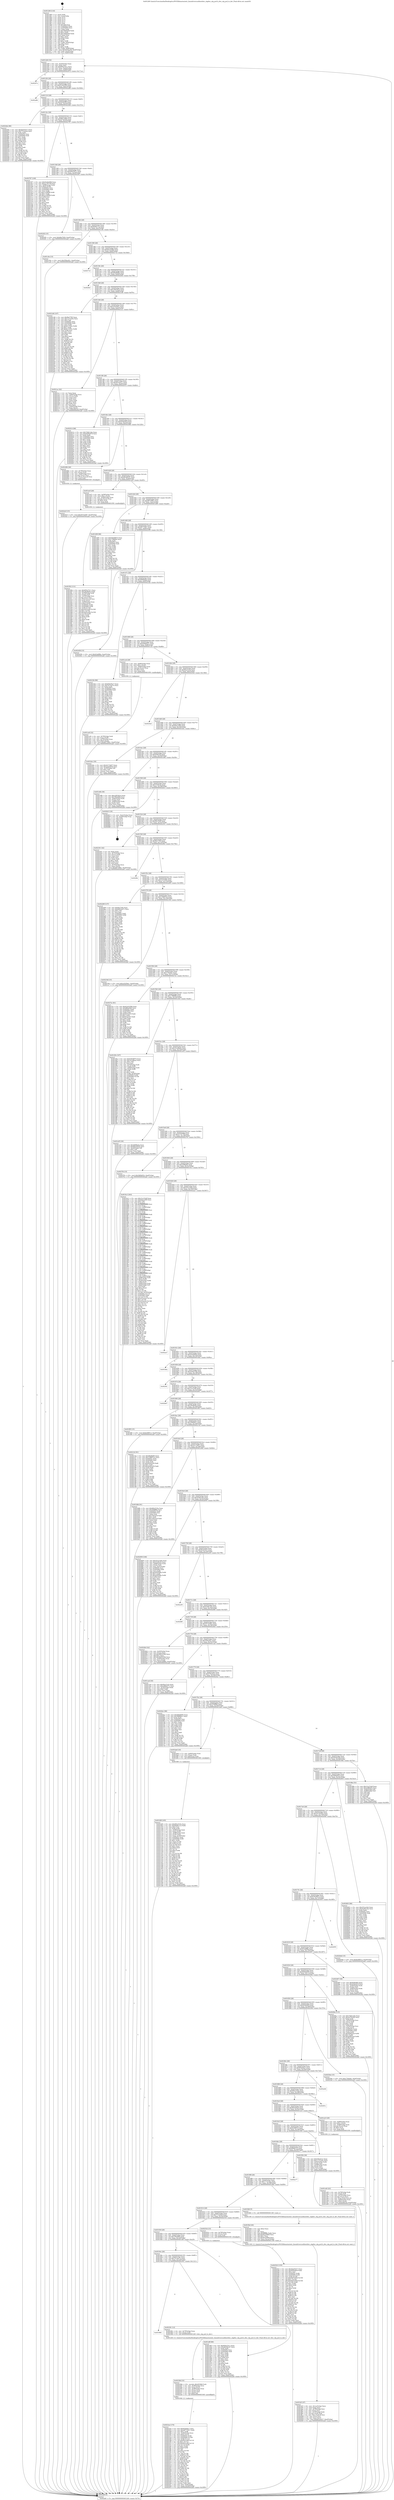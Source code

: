 digraph "0x401260" {
  label = "0x401260 (/mnt/c/Users/mathe/Desktop/tcc/POCII/binaries/extr_linuxdriversusbhostdwc_otgdwc_otg_pcd.h_dwc_otg_pcd_to_dev_Final-ollvm.out::main(0))"
  labelloc = "t"
  node[shape=record]

  Entry [label="",width=0.3,height=0.3,shape=circle,fillcolor=black,style=filled]
  "0x4012d4" [label="{
     0x4012d4 [32]\l
     | [instrs]\l
     &nbsp;&nbsp;0x4012d4 \<+6\>: mov -0xa0(%rbp),%eax\l
     &nbsp;&nbsp;0x4012da \<+2\>: mov %eax,%ecx\l
     &nbsp;&nbsp;0x4012dc \<+6\>: sub $0x850a7411,%ecx\l
     &nbsp;&nbsp;0x4012e2 \<+6\>: mov %eax,-0xb4(%rbp)\l
     &nbsp;&nbsp;0x4012e8 \<+6\>: mov %ecx,-0xb8(%rbp)\l
     &nbsp;&nbsp;0x4012ee \<+6\>: je 000000000040297a \<main+0x171a\>\l
  }"]
  "0x40297a" [label="{
     0x40297a\l
  }", style=dashed]
  "0x4012f4" [label="{
     0x4012f4 [28]\l
     | [instrs]\l
     &nbsp;&nbsp;0x4012f4 \<+5\>: jmp 00000000004012f9 \<main+0x99\>\l
     &nbsp;&nbsp;0x4012f9 \<+6\>: mov -0xb4(%rbp),%eax\l
     &nbsp;&nbsp;0x4012ff \<+5\>: sub $0x91d22599,%eax\l
     &nbsp;&nbsp;0x401304 \<+6\>: mov %eax,-0xbc(%rbp)\l
     &nbsp;&nbsp;0x40130a \<+6\>: je 0000000000402a8b \<main+0x182b\>\l
  }"]
  Exit [label="",width=0.3,height=0.3,shape=circle,fillcolor=black,style=filled,peripheries=2]
  "0x402a8b" [label="{
     0x402a8b\l
  }", style=dashed]
  "0x401310" [label="{
     0x401310 [28]\l
     | [instrs]\l
     &nbsp;&nbsp;0x401310 \<+5\>: jmp 0000000000401315 \<main+0xb5\>\l
     &nbsp;&nbsp;0x401315 \<+6\>: mov -0xb4(%rbp),%eax\l
     &nbsp;&nbsp;0x40131b \<+5\>: sub $0x9e0fcf85,%eax\l
     &nbsp;&nbsp;0x401320 \<+6\>: mov %eax,-0xc0(%rbp)\l
     &nbsp;&nbsp;0x401326 \<+6\>: je 00000000004024de \<main+0x127e\>\l
  }"]
  "0x402543" [label="{
     0x402543 [155]\l
     | [instrs]\l
     &nbsp;&nbsp;0x402543 \<+5\>: mov $0x4bc81617,%ecx\l
     &nbsp;&nbsp;0x402548 \<+5\>: mov $0x645b4fc9,%edx\l
     &nbsp;&nbsp;0x40254d \<+3\>: mov $0x1,%sil\l
     &nbsp;&nbsp;0x402550 \<+8\>: mov 0x40505c,%r8d\l
     &nbsp;&nbsp;0x402558 \<+8\>: mov 0x405060,%r9d\l
     &nbsp;&nbsp;0x402560 \<+3\>: mov %r8d,%r10d\l
     &nbsp;&nbsp;0x402563 \<+7\>: sub $0x64d7283b,%r10d\l
     &nbsp;&nbsp;0x40256a \<+4\>: sub $0x1,%r10d\l
     &nbsp;&nbsp;0x40256e \<+7\>: add $0x64d7283b,%r10d\l
     &nbsp;&nbsp;0x402575 \<+4\>: imul %r10d,%r8d\l
     &nbsp;&nbsp;0x402579 \<+4\>: and $0x1,%r8d\l
     &nbsp;&nbsp;0x40257d \<+4\>: cmp $0x0,%r8d\l
     &nbsp;&nbsp;0x402581 \<+4\>: sete %r11b\l
     &nbsp;&nbsp;0x402585 \<+4\>: cmp $0xa,%r9d\l
     &nbsp;&nbsp;0x402589 \<+3\>: setl %bl\l
     &nbsp;&nbsp;0x40258c \<+3\>: mov %r11b,%r14b\l
     &nbsp;&nbsp;0x40258f \<+4\>: xor $0xff,%r14b\l
     &nbsp;&nbsp;0x402593 \<+3\>: mov %bl,%r15b\l
     &nbsp;&nbsp;0x402596 \<+4\>: xor $0xff,%r15b\l
     &nbsp;&nbsp;0x40259a \<+4\>: xor $0x1,%sil\l
     &nbsp;&nbsp;0x40259e \<+3\>: mov %r14b,%r12b\l
     &nbsp;&nbsp;0x4025a1 \<+4\>: and $0xff,%r12b\l
     &nbsp;&nbsp;0x4025a5 \<+3\>: and %sil,%r11b\l
     &nbsp;&nbsp;0x4025a8 \<+3\>: mov %r15b,%r13b\l
     &nbsp;&nbsp;0x4025ab \<+4\>: and $0xff,%r13b\l
     &nbsp;&nbsp;0x4025af \<+3\>: and %sil,%bl\l
     &nbsp;&nbsp;0x4025b2 \<+3\>: or %r11b,%r12b\l
     &nbsp;&nbsp;0x4025b5 \<+3\>: or %bl,%r13b\l
     &nbsp;&nbsp;0x4025b8 \<+3\>: xor %r13b,%r12b\l
     &nbsp;&nbsp;0x4025bb \<+3\>: or %r15b,%r14b\l
     &nbsp;&nbsp;0x4025be \<+4\>: xor $0xff,%r14b\l
     &nbsp;&nbsp;0x4025c2 \<+4\>: or $0x1,%sil\l
     &nbsp;&nbsp;0x4025c6 \<+3\>: and %sil,%r14b\l
     &nbsp;&nbsp;0x4025c9 \<+3\>: or %r14b,%r12b\l
     &nbsp;&nbsp;0x4025cc \<+4\>: test $0x1,%r12b\l
     &nbsp;&nbsp;0x4025d0 \<+3\>: cmovne %edx,%ecx\l
     &nbsp;&nbsp;0x4025d3 \<+6\>: mov %ecx,-0xa0(%rbp)\l
     &nbsp;&nbsp;0x4025d9 \<+5\>: jmp 0000000000402abf \<main+0x185f\>\l
  }"]
  "0x4024de" [label="{
     0x4024de [86]\l
     | [instrs]\l
     &nbsp;&nbsp;0x4024de \<+5\>: mov $0x4bc81617,%eax\l
     &nbsp;&nbsp;0x4024e3 \<+5\>: mov $0x77c4c6c6,%ecx\l
     &nbsp;&nbsp;0x4024e8 \<+2\>: xor %edx,%edx\l
     &nbsp;&nbsp;0x4024ea \<+7\>: mov 0x40505c,%esi\l
     &nbsp;&nbsp;0x4024f1 \<+7\>: mov 0x405060,%edi\l
     &nbsp;&nbsp;0x4024f8 \<+3\>: sub $0x1,%edx\l
     &nbsp;&nbsp;0x4024fb \<+3\>: mov %esi,%r8d\l
     &nbsp;&nbsp;0x4024fe \<+3\>: add %edx,%r8d\l
     &nbsp;&nbsp;0x402501 \<+4\>: imul %r8d,%esi\l
     &nbsp;&nbsp;0x402505 \<+3\>: and $0x1,%esi\l
     &nbsp;&nbsp;0x402508 \<+3\>: cmp $0x0,%esi\l
     &nbsp;&nbsp;0x40250b \<+4\>: sete %r9b\l
     &nbsp;&nbsp;0x40250f \<+3\>: cmp $0xa,%edi\l
     &nbsp;&nbsp;0x402512 \<+4\>: setl %r10b\l
     &nbsp;&nbsp;0x402516 \<+3\>: mov %r9b,%r11b\l
     &nbsp;&nbsp;0x402519 \<+3\>: and %r10b,%r11b\l
     &nbsp;&nbsp;0x40251c \<+3\>: xor %r10b,%r9b\l
     &nbsp;&nbsp;0x40251f \<+3\>: or %r9b,%r11b\l
     &nbsp;&nbsp;0x402522 \<+4\>: test $0x1,%r11b\l
     &nbsp;&nbsp;0x402526 \<+3\>: cmovne %ecx,%eax\l
     &nbsp;&nbsp;0x402529 \<+6\>: mov %eax,-0xa0(%rbp)\l
     &nbsp;&nbsp;0x40252f \<+5\>: jmp 0000000000402abf \<main+0x185f\>\l
  }"]
  "0x40132c" [label="{
     0x40132c [28]\l
     | [instrs]\l
     &nbsp;&nbsp;0x40132c \<+5\>: jmp 0000000000401331 \<main+0xd1\>\l
     &nbsp;&nbsp;0x401331 \<+6\>: mov -0xb4(%rbp),%eax\l
     &nbsp;&nbsp;0x401337 \<+5\>: sub $0x9f0ca0b9,%eax\l
     &nbsp;&nbsp;0x40133c \<+6\>: mov %eax,-0xc4(%rbp)\l
     &nbsp;&nbsp;0x401342 \<+6\>: je 0000000000402787 \<main+0x1527\>\l
  }"]
  "0x4024a5" [label="{
     0x4024a5 [15]\l
     | [instrs]\l
     &nbsp;&nbsp;0x4024a5 \<+10\>: movl $0x5573e497,-0xa0(%rbp)\l
     &nbsp;&nbsp;0x4024af \<+5\>: jmp 0000000000402abf \<main+0x185f\>\l
  }"]
  "0x402787" [label="{
     0x402787 [109]\l
     | [instrs]\l
     &nbsp;&nbsp;0x402787 \<+5\>: mov $0x91d22599,%eax\l
     &nbsp;&nbsp;0x40278c \<+5\>: mov $0x2179770f,%ecx\l
     &nbsp;&nbsp;0x402791 \<+7\>: mov -0x98(%rbp),%rdx\l
     &nbsp;&nbsp;0x402798 \<+6\>: movl $0x0,(%rdx)\l
     &nbsp;&nbsp;0x40279e \<+7\>: mov 0x40505c,%esi\l
     &nbsp;&nbsp;0x4027a5 \<+7\>: mov 0x405060,%edi\l
     &nbsp;&nbsp;0x4027ac \<+3\>: mov %esi,%r8d\l
     &nbsp;&nbsp;0x4027af \<+7\>: sub $0xc1c09f58,%r8d\l
     &nbsp;&nbsp;0x4027b6 \<+4\>: sub $0x1,%r8d\l
     &nbsp;&nbsp;0x4027ba \<+7\>: add $0xc1c09f58,%r8d\l
     &nbsp;&nbsp;0x4027c1 \<+4\>: imul %r8d,%esi\l
     &nbsp;&nbsp;0x4027c5 \<+3\>: and $0x1,%esi\l
     &nbsp;&nbsp;0x4027c8 \<+3\>: cmp $0x0,%esi\l
     &nbsp;&nbsp;0x4027cb \<+4\>: sete %r9b\l
     &nbsp;&nbsp;0x4027cf \<+3\>: cmp $0xa,%edi\l
     &nbsp;&nbsp;0x4027d2 \<+4\>: setl %r10b\l
     &nbsp;&nbsp;0x4027d6 \<+3\>: mov %r9b,%r11b\l
     &nbsp;&nbsp;0x4027d9 \<+3\>: and %r10b,%r11b\l
     &nbsp;&nbsp;0x4027dc \<+3\>: xor %r10b,%r9b\l
     &nbsp;&nbsp;0x4027df \<+3\>: or %r9b,%r11b\l
     &nbsp;&nbsp;0x4027e2 \<+4\>: test $0x1,%r11b\l
     &nbsp;&nbsp;0x4027e6 \<+3\>: cmovne %ecx,%eax\l
     &nbsp;&nbsp;0x4027e9 \<+6\>: mov %eax,-0xa0(%rbp)\l
     &nbsp;&nbsp;0x4027ef \<+5\>: jmp 0000000000402abf \<main+0x185f\>\l
  }"]
  "0x401348" [label="{
     0x401348 [28]\l
     | [instrs]\l
     &nbsp;&nbsp;0x401348 \<+5\>: jmp 000000000040134d \<main+0xed\>\l
     &nbsp;&nbsp;0x40134d \<+6\>: mov -0xb4(%rbp),%eax\l
     &nbsp;&nbsp;0x401353 \<+5\>: sub $0xb9055d71,%eax\l
     &nbsp;&nbsp;0x401358 \<+6\>: mov %eax,-0xc8(%rbp)\l
     &nbsp;&nbsp;0x40135e \<+6\>: je 00000000004022f2 \<main+0x1092\>\l
  }"]
  "0x4023ae" [label="{
     0x4023ae [170]\l
     | [instrs]\l
     &nbsp;&nbsp;0x4023ae \<+5\>: mov $0x654e9ac7,%esi\l
     &nbsp;&nbsp;0x4023b3 \<+5\>: mov $0xd87735e7,%edx\l
     &nbsp;&nbsp;0x4023b8 \<+3\>: mov $0x1,%r8b\l
     &nbsp;&nbsp;0x4023bb \<+4\>: mov -0x40(%rbp),%rcx\l
     &nbsp;&nbsp;0x4023bf \<+6\>: movl $0x0,(%rcx)\l
     &nbsp;&nbsp;0x4023c5 \<+8\>: mov 0x40505c,%r9d\l
     &nbsp;&nbsp;0x4023cd \<+8\>: mov 0x405060,%r10d\l
     &nbsp;&nbsp;0x4023d5 \<+3\>: mov %r9d,%r11d\l
     &nbsp;&nbsp;0x4023d8 \<+7\>: sub $0x85a1a99,%r11d\l
     &nbsp;&nbsp;0x4023df \<+4\>: sub $0x1,%r11d\l
     &nbsp;&nbsp;0x4023e3 \<+7\>: add $0x85a1a99,%r11d\l
     &nbsp;&nbsp;0x4023ea \<+4\>: imul %r11d,%r9d\l
     &nbsp;&nbsp;0x4023ee \<+4\>: and $0x1,%r9d\l
     &nbsp;&nbsp;0x4023f2 \<+4\>: cmp $0x0,%r9d\l
     &nbsp;&nbsp;0x4023f6 \<+3\>: sete %bl\l
     &nbsp;&nbsp;0x4023f9 \<+4\>: cmp $0xa,%r10d\l
     &nbsp;&nbsp;0x4023fd \<+4\>: setl %r14b\l
     &nbsp;&nbsp;0x402401 \<+3\>: mov %bl,%r15b\l
     &nbsp;&nbsp;0x402404 \<+4\>: xor $0xff,%r15b\l
     &nbsp;&nbsp;0x402408 \<+3\>: mov %r14b,%r12b\l
     &nbsp;&nbsp;0x40240b \<+4\>: xor $0xff,%r12b\l
     &nbsp;&nbsp;0x40240f \<+4\>: xor $0x0,%r8b\l
     &nbsp;&nbsp;0x402413 \<+3\>: mov %r15b,%r13b\l
     &nbsp;&nbsp;0x402416 \<+4\>: and $0x0,%r13b\l
     &nbsp;&nbsp;0x40241a \<+3\>: and %r8b,%bl\l
     &nbsp;&nbsp;0x40241d \<+3\>: mov %r12b,%cl\l
     &nbsp;&nbsp;0x402420 \<+3\>: and $0x0,%cl\l
     &nbsp;&nbsp;0x402423 \<+3\>: and %r8b,%r14b\l
     &nbsp;&nbsp;0x402426 \<+3\>: or %bl,%r13b\l
     &nbsp;&nbsp;0x402429 \<+3\>: or %r14b,%cl\l
     &nbsp;&nbsp;0x40242c \<+3\>: xor %cl,%r13b\l
     &nbsp;&nbsp;0x40242f \<+3\>: or %r12b,%r15b\l
     &nbsp;&nbsp;0x402432 \<+4\>: xor $0xff,%r15b\l
     &nbsp;&nbsp;0x402436 \<+4\>: or $0x0,%r8b\l
     &nbsp;&nbsp;0x40243a \<+3\>: and %r8b,%r15b\l
     &nbsp;&nbsp;0x40243d \<+3\>: or %r15b,%r13b\l
     &nbsp;&nbsp;0x402440 \<+4\>: test $0x1,%r13b\l
     &nbsp;&nbsp;0x402444 \<+3\>: cmovne %edx,%esi\l
     &nbsp;&nbsp;0x402447 \<+6\>: mov %esi,-0xa0(%rbp)\l
     &nbsp;&nbsp;0x40244d \<+6\>: mov %eax,-0x1b0(%rbp)\l
     &nbsp;&nbsp;0x402453 \<+5\>: jmp 0000000000402abf \<main+0x185f\>\l
  }"]
  "0x4022f2" [label="{
     0x4022f2 [15]\l
     | [instrs]\l
     &nbsp;&nbsp;0x4022f2 \<+10\>: movl $0x66e7929,-0xa0(%rbp)\l
     &nbsp;&nbsp;0x4022fc \<+5\>: jmp 0000000000402abf \<main+0x185f\>\l
  }"]
  "0x401364" [label="{
     0x401364 [28]\l
     | [instrs]\l
     &nbsp;&nbsp;0x401364 \<+5\>: jmp 0000000000401369 \<main+0x109\>\l
     &nbsp;&nbsp;0x401369 \<+6\>: mov -0xb4(%rbp),%eax\l
     &nbsp;&nbsp;0x40136f \<+5\>: sub $0xbbd911ca,%eax\l
     &nbsp;&nbsp;0x401374 \<+6\>: mov %eax,-0xcc(%rbp)\l
     &nbsp;&nbsp;0x40137a \<+6\>: je 0000000000401c9e \<main+0xa3e\>\l
  }"]
  "0x40238d" [label="{
     0x40238d [33]\l
     | [instrs]\l
     &nbsp;&nbsp;0x40238d \<+10\>: movabs $0x4030b6,%rdi\l
     &nbsp;&nbsp;0x402397 \<+4\>: mov -0x48(%rbp),%rcx\l
     &nbsp;&nbsp;0x40239b \<+3\>: mov %rax,(%rcx)\l
     &nbsp;&nbsp;0x40239e \<+4\>: mov -0x48(%rbp),%rax\l
     &nbsp;&nbsp;0x4023a2 \<+3\>: mov (%rax),%rax\l
     &nbsp;&nbsp;0x4023a5 \<+2\>: mov (%rax),%esi\l
     &nbsp;&nbsp;0x4023a7 \<+2\>: mov $0x0,%al\l
     &nbsp;&nbsp;0x4023a9 \<+5\>: call 0000000000401040 \<printf@plt\>\l
     | [calls]\l
     &nbsp;&nbsp;0x401040 \{1\} (unknown)\l
  }"]
  "0x401c9e" [label="{
     0x401c9e [15]\l
     | [instrs]\l
     &nbsp;&nbsp;0x401c9e \<+10\>: movl $0x55fac621,-0xa0(%rbp)\l
     &nbsp;&nbsp;0x401ca8 \<+5\>: jmp 0000000000402abf \<main+0x185f\>\l
  }"]
  "0x401380" [label="{
     0x401380 [28]\l
     | [instrs]\l
     &nbsp;&nbsp;0x401380 \<+5\>: jmp 0000000000401385 \<main+0x125\>\l
     &nbsp;&nbsp;0x401385 \<+6\>: mov -0xb4(%rbp),%eax\l
     &nbsp;&nbsp;0x40138b \<+5\>: sub $0xbee3259d,%eax\l
     &nbsp;&nbsp;0x401390 \<+6\>: mov %eax,-0xd0(%rbp)\l
     &nbsp;&nbsp;0x401396 \<+6\>: je 000000000040271d \<main+0x14bd\>\l
  }"]
  "0x401968" [label="{
     0x401968\l
  }", style=dashed]
  "0x40271d" [label="{
     0x40271d\l
  }", style=dashed]
  "0x40139c" [label="{
     0x40139c [28]\l
     | [instrs]\l
     &nbsp;&nbsp;0x40139c \<+5\>: jmp 00000000004013a1 \<main+0x141\>\l
     &nbsp;&nbsp;0x4013a1 \<+6\>: mov -0xb4(%rbp),%eax\l
     &nbsp;&nbsp;0x4013a7 \<+5\>: sub $0xbfbd8d65,%eax\l
     &nbsp;&nbsp;0x4013ac \<+6\>: mov %eax,-0xd4(%rbp)\l
     &nbsp;&nbsp;0x4013b2 \<+6\>: je 00000000004029ef \<main+0x178f\>\l
  }"]
  "0x402381" [label="{
     0x402381 [12]\l
     | [instrs]\l
     &nbsp;&nbsp;0x402381 \<+4\>: mov -0x78(%rbp),%rax\l
     &nbsp;&nbsp;0x402385 \<+3\>: mov (%rax),%rdi\l
     &nbsp;&nbsp;0x402388 \<+5\>: call 0000000000401240 \<dwc_otg_pcd_to_dev\>\l
     | [calls]\l
     &nbsp;&nbsp;0x401240 \{1\} (/mnt/c/Users/mathe/Desktop/tcc/POCII/binaries/extr_linuxdriversusbhostdwc_otgdwc_otg_pcd.h_dwc_otg_pcd_to_dev_Final-ollvm.out::dwc_otg_pcd_to_dev)\l
  }"]
  "0x4029ef" [label="{
     0x4029ef\l
  }", style=dashed]
  "0x4013b8" [label="{
     0x4013b8 [28]\l
     | [instrs]\l
     &nbsp;&nbsp;0x4013b8 \<+5\>: jmp 00000000004013bd \<main+0x15d\>\l
     &nbsp;&nbsp;0x4013bd \<+6\>: mov -0xb4(%rbp),%eax\l
     &nbsp;&nbsp;0x4013c3 \<+5\>: sub $0xc2853914,%eax\l
     &nbsp;&nbsp;0x4013c8 \<+6\>: mov %eax,-0xd8(%rbp)\l
     &nbsp;&nbsp;0x4013ce \<+6\>: je 00000000004021d6 \<main+0xf76\>\l
  }"]
  "0x401fe5" [label="{
     0x401fe5 [47]\l
     | [instrs]\l
     &nbsp;&nbsp;0x401fe5 \<+6\>: mov -0x1ac(%rbp),%ecx\l
     &nbsp;&nbsp;0x401feb \<+3\>: imul %eax,%ecx\l
     &nbsp;&nbsp;0x401fee \<+4\>: mov -0x78(%rbp),%rsi\l
     &nbsp;&nbsp;0x401ff2 \<+3\>: mov (%rsi),%rsi\l
     &nbsp;&nbsp;0x401ff5 \<+4\>: mov -0x70(%rbp),%rdi\l
     &nbsp;&nbsp;0x401ff9 \<+3\>: movslq (%rdi),%rdi\l
     &nbsp;&nbsp;0x401ffc \<+4\>: mov (%rsi,%rdi,8),%rsi\l
     &nbsp;&nbsp;0x402000 \<+3\>: mov (%rsi),%rsi\l
     &nbsp;&nbsp;0x402003 \<+2\>: mov %ecx,(%rsi)\l
     &nbsp;&nbsp;0x402005 \<+10\>: movl $0xd01ee417,-0xa0(%rbp)\l
     &nbsp;&nbsp;0x40200f \<+5\>: jmp 0000000000402abf \<main+0x185f\>\l
  }"]
  "0x4021d6" [label="{
     0x4021d6 [147]\l
     | [instrs]\l
     &nbsp;&nbsp;0x4021d6 \<+5\>: mov $0xfbe7785,%eax\l
     &nbsp;&nbsp;0x4021db \<+5\>: mov $0x1237ef3e,%ecx\l
     &nbsp;&nbsp;0x4021e0 \<+2\>: mov $0x1,%dl\l
     &nbsp;&nbsp;0x4021e2 \<+7\>: mov 0x40505c,%esi\l
     &nbsp;&nbsp;0x4021e9 \<+7\>: mov 0x405060,%edi\l
     &nbsp;&nbsp;0x4021f0 \<+3\>: mov %esi,%r8d\l
     &nbsp;&nbsp;0x4021f3 \<+7\>: sub $0xb1153fcc,%r8d\l
     &nbsp;&nbsp;0x4021fa \<+4\>: sub $0x1,%r8d\l
     &nbsp;&nbsp;0x4021fe \<+7\>: add $0xb1153fcc,%r8d\l
     &nbsp;&nbsp;0x402205 \<+4\>: imul %r8d,%esi\l
     &nbsp;&nbsp;0x402209 \<+3\>: and $0x1,%esi\l
     &nbsp;&nbsp;0x40220c \<+3\>: cmp $0x0,%esi\l
     &nbsp;&nbsp;0x40220f \<+4\>: sete %r9b\l
     &nbsp;&nbsp;0x402213 \<+3\>: cmp $0xa,%edi\l
     &nbsp;&nbsp;0x402216 \<+4\>: setl %r10b\l
     &nbsp;&nbsp;0x40221a \<+3\>: mov %r9b,%r11b\l
     &nbsp;&nbsp;0x40221d \<+4\>: xor $0xff,%r11b\l
     &nbsp;&nbsp;0x402221 \<+3\>: mov %r10b,%bl\l
     &nbsp;&nbsp;0x402224 \<+3\>: xor $0xff,%bl\l
     &nbsp;&nbsp;0x402227 \<+3\>: xor $0x1,%dl\l
     &nbsp;&nbsp;0x40222a \<+3\>: mov %r11b,%r14b\l
     &nbsp;&nbsp;0x40222d \<+4\>: and $0xff,%r14b\l
     &nbsp;&nbsp;0x402231 \<+3\>: and %dl,%r9b\l
     &nbsp;&nbsp;0x402234 \<+3\>: mov %bl,%r15b\l
     &nbsp;&nbsp;0x402237 \<+4\>: and $0xff,%r15b\l
     &nbsp;&nbsp;0x40223b \<+3\>: and %dl,%r10b\l
     &nbsp;&nbsp;0x40223e \<+3\>: or %r9b,%r14b\l
     &nbsp;&nbsp;0x402241 \<+3\>: or %r10b,%r15b\l
     &nbsp;&nbsp;0x402244 \<+3\>: xor %r15b,%r14b\l
     &nbsp;&nbsp;0x402247 \<+3\>: or %bl,%r11b\l
     &nbsp;&nbsp;0x40224a \<+4\>: xor $0xff,%r11b\l
     &nbsp;&nbsp;0x40224e \<+3\>: or $0x1,%dl\l
     &nbsp;&nbsp;0x402251 \<+3\>: and %dl,%r11b\l
     &nbsp;&nbsp;0x402254 \<+3\>: or %r11b,%r14b\l
     &nbsp;&nbsp;0x402257 \<+4\>: test $0x1,%r14b\l
     &nbsp;&nbsp;0x40225b \<+3\>: cmovne %ecx,%eax\l
     &nbsp;&nbsp;0x40225e \<+6\>: mov %eax,-0xa0(%rbp)\l
     &nbsp;&nbsp;0x402264 \<+5\>: jmp 0000000000402abf \<main+0x185f\>\l
  }"]
  "0x4013d4" [label="{
     0x4013d4 [28]\l
     | [instrs]\l
     &nbsp;&nbsp;0x4013d4 \<+5\>: jmp 00000000004013d9 \<main+0x179\>\l
     &nbsp;&nbsp;0x4013d9 \<+6\>: mov -0xb4(%rbp),%eax\l
     &nbsp;&nbsp;0x4013df \<+5\>: sub $0xce5259a1,%eax\l
     &nbsp;&nbsp;0x4013e4 \<+6\>: mov %eax,-0xdc(%rbp)\l
     &nbsp;&nbsp;0x4013ea \<+6\>: je 00000000004021ac \<main+0xf4c\>\l
  }"]
  "0x401fbd" [label="{
     0x401fbd [40]\l
     | [instrs]\l
     &nbsp;&nbsp;0x401fbd \<+5\>: mov $0x2,%ecx\l
     &nbsp;&nbsp;0x401fc2 \<+1\>: cltd\l
     &nbsp;&nbsp;0x401fc3 \<+2\>: idiv %ecx\l
     &nbsp;&nbsp;0x401fc5 \<+6\>: imul $0xfffffffe,%edx,%ecx\l
     &nbsp;&nbsp;0x401fcb \<+6\>: add $0x9cec090d,%ecx\l
     &nbsp;&nbsp;0x401fd1 \<+3\>: add $0x1,%ecx\l
     &nbsp;&nbsp;0x401fd4 \<+6\>: sub $0x9cec090d,%ecx\l
     &nbsp;&nbsp;0x401fda \<+6\>: mov %ecx,-0x1ac(%rbp)\l
     &nbsp;&nbsp;0x401fe0 \<+5\>: call 0000000000401160 \<next_i\>\l
     | [calls]\l
     &nbsp;&nbsp;0x401160 \{1\} (/mnt/c/Users/mathe/Desktop/tcc/POCII/binaries/extr_linuxdriversusbhostdwc_otgdwc_otg_pcd.h_dwc_otg_pcd_to_dev_Final-ollvm.out::next_i)\l
  }"]
  "0x4021ac" [label="{
     0x4021ac [42]\l
     | [instrs]\l
     &nbsp;&nbsp;0x4021ac \<+2\>: xor %eax,%eax\l
     &nbsp;&nbsp;0x4021ae \<+4\>: mov -0x60(%rbp),%rcx\l
     &nbsp;&nbsp;0x4021b2 \<+2\>: mov (%rcx),%edx\l
     &nbsp;&nbsp;0x4021b4 \<+2\>: mov %eax,%esi\l
     &nbsp;&nbsp;0x4021b6 \<+2\>: sub %edx,%esi\l
     &nbsp;&nbsp;0x4021b8 \<+2\>: mov %eax,%edx\l
     &nbsp;&nbsp;0x4021ba \<+3\>: sub $0x1,%edx\l
     &nbsp;&nbsp;0x4021bd \<+2\>: add %edx,%esi\l
     &nbsp;&nbsp;0x4021bf \<+2\>: sub %esi,%eax\l
     &nbsp;&nbsp;0x4021c1 \<+4\>: mov -0x60(%rbp),%rcx\l
     &nbsp;&nbsp;0x4021c5 \<+2\>: mov %eax,(%rcx)\l
     &nbsp;&nbsp;0x4021c7 \<+10\>: movl $0xfcf6432f,-0xa0(%rbp)\l
     &nbsp;&nbsp;0x4021d1 \<+5\>: jmp 0000000000402abf \<main+0x185f\>\l
  }"]
  "0x4013f0" [label="{
     0x4013f0 [28]\l
     | [instrs]\l
     &nbsp;&nbsp;0x4013f0 \<+5\>: jmp 00000000004013f5 \<main+0x195\>\l
     &nbsp;&nbsp;0x4013f5 \<+6\>: mov -0xb4(%rbp),%eax\l
     &nbsp;&nbsp;0x4013fb \<+5\>: sub $0xd01ee417,%eax\l
     &nbsp;&nbsp;0x401400 \<+6\>: mov %eax,-0xe0(%rbp)\l
     &nbsp;&nbsp;0x401406 \<+6\>: je 0000000000402014 \<main+0xdb4\>\l
  }"]
  "0x401f02" [label="{
     0x401f02 [131]\l
     | [instrs]\l
     &nbsp;&nbsp;0x401f02 \<+5\>: mov $0x850a7411,%ecx\l
     &nbsp;&nbsp;0x401f07 \<+5\>: mov $0x36edfe4e,%edx\l
     &nbsp;&nbsp;0x401f0c \<+4\>: mov -0x78(%rbp),%rdi\l
     &nbsp;&nbsp;0x401f10 \<+3\>: mov (%rdi),%rdi\l
     &nbsp;&nbsp;0x401f13 \<+4\>: mov -0x70(%rbp),%rsi\l
     &nbsp;&nbsp;0x401f17 \<+3\>: movslq (%rsi),%rsi\l
     &nbsp;&nbsp;0x401f1a \<+4\>: mov (%rdi,%rsi,8),%rsi\l
     &nbsp;&nbsp;0x401f1e \<+3\>: mov %rax,(%rsi)\l
     &nbsp;&nbsp;0x401f21 \<+4\>: mov -0x50(%rbp),%rax\l
     &nbsp;&nbsp;0x401f25 \<+6\>: movl $0x0,(%rax)\l
     &nbsp;&nbsp;0x401f2b \<+8\>: mov 0x40505c,%r8d\l
     &nbsp;&nbsp;0x401f33 \<+8\>: mov 0x405060,%r9d\l
     &nbsp;&nbsp;0x401f3b \<+3\>: mov %r8d,%r10d\l
     &nbsp;&nbsp;0x401f3e \<+7\>: sub $0x4c81ac64,%r10d\l
     &nbsp;&nbsp;0x401f45 \<+4\>: sub $0x1,%r10d\l
     &nbsp;&nbsp;0x401f49 \<+7\>: add $0x4c81ac64,%r10d\l
     &nbsp;&nbsp;0x401f50 \<+4\>: imul %r10d,%r8d\l
     &nbsp;&nbsp;0x401f54 \<+4\>: and $0x1,%r8d\l
     &nbsp;&nbsp;0x401f58 \<+4\>: cmp $0x0,%r8d\l
     &nbsp;&nbsp;0x401f5c \<+4\>: sete %r11b\l
     &nbsp;&nbsp;0x401f60 \<+4\>: cmp $0xa,%r9d\l
     &nbsp;&nbsp;0x401f64 \<+3\>: setl %bl\l
     &nbsp;&nbsp;0x401f67 \<+3\>: mov %r11b,%r14b\l
     &nbsp;&nbsp;0x401f6a \<+3\>: and %bl,%r14b\l
     &nbsp;&nbsp;0x401f6d \<+3\>: xor %bl,%r11b\l
     &nbsp;&nbsp;0x401f70 \<+3\>: or %r11b,%r14b\l
     &nbsp;&nbsp;0x401f73 \<+4\>: test $0x1,%r14b\l
     &nbsp;&nbsp;0x401f77 \<+3\>: cmovne %edx,%ecx\l
     &nbsp;&nbsp;0x401f7a \<+6\>: mov %ecx,-0xa0(%rbp)\l
     &nbsp;&nbsp;0x401f80 \<+5\>: jmp 0000000000402abf \<main+0x185f\>\l
  }"]
  "0x402014" [label="{
     0x402014 [86]\l
     | [instrs]\l
     &nbsp;&nbsp;0x402014 \<+5\>: mov $0x7d4b12de,%eax\l
     &nbsp;&nbsp;0x402019 \<+5\>: mov $0x6409a879,%ecx\l
     &nbsp;&nbsp;0x40201e \<+2\>: xor %edx,%edx\l
     &nbsp;&nbsp;0x402020 \<+7\>: mov 0x40505c,%esi\l
     &nbsp;&nbsp;0x402027 \<+7\>: mov 0x405060,%edi\l
     &nbsp;&nbsp;0x40202e \<+3\>: sub $0x1,%edx\l
     &nbsp;&nbsp;0x402031 \<+3\>: mov %esi,%r8d\l
     &nbsp;&nbsp;0x402034 \<+3\>: add %edx,%r8d\l
     &nbsp;&nbsp;0x402037 \<+4\>: imul %r8d,%esi\l
     &nbsp;&nbsp;0x40203b \<+3\>: and $0x1,%esi\l
     &nbsp;&nbsp;0x40203e \<+3\>: cmp $0x0,%esi\l
     &nbsp;&nbsp;0x402041 \<+4\>: sete %r9b\l
     &nbsp;&nbsp;0x402045 \<+3\>: cmp $0xa,%edi\l
     &nbsp;&nbsp;0x402048 \<+4\>: setl %r10b\l
     &nbsp;&nbsp;0x40204c \<+3\>: mov %r9b,%r11b\l
     &nbsp;&nbsp;0x40204f \<+3\>: and %r10b,%r11b\l
     &nbsp;&nbsp;0x402052 \<+3\>: xor %r10b,%r9b\l
     &nbsp;&nbsp;0x402055 \<+3\>: or %r9b,%r11b\l
     &nbsp;&nbsp;0x402058 \<+4\>: test $0x1,%r11b\l
     &nbsp;&nbsp;0x40205c \<+3\>: cmovne %ecx,%eax\l
     &nbsp;&nbsp;0x40205f \<+6\>: mov %eax,-0xa0(%rbp)\l
     &nbsp;&nbsp;0x402065 \<+5\>: jmp 0000000000402abf \<main+0x185f\>\l
  }"]
  "0x40140c" [label="{
     0x40140c [28]\l
     | [instrs]\l
     &nbsp;&nbsp;0x40140c \<+5\>: jmp 0000000000401411 \<main+0x1b1\>\l
     &nbsp;&nbsp;0x401411 \<+6\>: mov -0xb4(%rbp),%eax\l
     &nbsp;&nbsp;0x401417 \<+5\>: sub $0xd32b261f,%eax\l
     &nbsp;&nbsp;0x40141c \<+6\>: mov %eax,-0xe4(%rbp)\l
     &nbsp;&nbsp;0x401422 \<+6\>: je 000000000040248b \<main+0x122b\>\l
  }"]
  "0x40194c" [label="{
     0x40194c [28]\l
     | [instrs]\l
     &nbsp;&nbsp;0x40194c \<+5\>: jmp 0000000000401951 \<main+0x6f1\>\l
     &nbsp;&nbsp;0x401951 \<+6\>: mov -0xb4(%rbp),%eax\l
     &nbsp;&nbsp;0x401957 \<+5\>: sub $0x7b7aea7e,%eax\l
     &nbsp;&nbsp;0x40195c \<+6\>: mov %eax,-0x1a4(%rbp)\l
     &nbsp;&nbsp;0x401962 \<+6\>: je 0000000000402381 \<main+0x1121\>\l
  }"]
  "0x40248b" [label="{
     0x40248b [26]\l
     | [instrs]\l
     &nbsp;&nbsp;0x40248b \<+4\>: mov -0x78(%rbp),%rax\l
     &nbsp;&nbsp;0x40248f \<+3\>: mov (%rax),%rax\l
     &nbsp;&nbsp;0x402492 \<+4\>: mov -0x40(%rbp),%rcx\l
     &nbsp;&nbsp;0x402496 \<+3\>: movslq (%rcx),%rcx\l
     &nbsp;&nbsp;0x402499 \<+4\>: mov (%rax,%rcx,8),%rax\l
     &nbsp;&nbsp;0x40249d \<+3\>: mov %rax,%rdi\l
     &nbsp;&nbsp;0x4024a0 \<+5\>: call 0000000000401030 \<free@plt\>\l
     | [calls]\l
     &nbsp;&nbsp;0x401030 \{1\} (unknown)\l
  }"]
  "0x401428" [label="{
     0x401428 [28]\l
     | [instrs]\l
     &nbsp;&nbsp;0x401428 \<+5\>: jmp 000000000040142d \<main+0x1cd\>\l
     &nbsp;&nbsp;0x40142d \<+6\>: mov -0xb4(%rbp),%eax\l
     &nbsp;&nbsp;0x401433 \<+5\>: sub $0xd63d9c47,%eax\l
     &nbsp;&nbsp;0x401438 \<+6\>: mov %eax,-0xe8(%rbp)\l
     &nbsp;&nbsp;0x40143e \<+6\>: je 0000000000401ee5 \<main+0xc85\>\l
  }"]
  "0x401e8f" [label="{
     0x401e8f [86]\l
     | [instrs]\l
     &nbsp;&nbsp;0x401e8f \<+5\>: mov $0x850a7411,%eax\l
     &nbsp;&nbsp;0x401e94 \<+5\>: mov $0xd63d9c47,%ecx\l
     &nbsp;&nbsp;0x401e99 \<+2\>: xor %edx,%edx\l
     &nbsp;&nbsp;0x401e9b \<+7\>: mov 0x40505c,%esi\l
     &nbsp;&nbsp;0x401ea2 \<+7\>: mov 0x405060,%edi\l
     &nbsp;&nbsp;0x401ea9 \<+3\>: sub $0x1,%edx\l
     &nbsp;&nbsp;0x401eac \<+3\>: mov %esi,%r8d\l
     &nbsp;&nbsp;0x401eaf \<+3\>: add %edx,%r8d\l
     &nbsp;&nbsp;0x401eb2 \<+4\>: imul %r8d,%esi\l
     &nbsp;&nbsp;0x401eb6 \<+3\>: and $0x1,%esi\l
     &nbsp;&nbsp;0x401eb9 \<+3\>: cmp $0x0,%esi\l
     &nbsp;&nbsp;0x401ebc \<+4\>: sete %r9b\l
     &nbsp;&nbsp;0x401ec0 \<+3\>: cmp $0xa,%edi\l
     &nbsp;&nbsp;0x401ec3 \<+4\>: setl %r10b\l
     &nbsp;&nbsp;0x401ec7 \<+3\>: mov %r9b,%r11b\l
     &nbsp;&nbsp;0x401eca \<+3\>: and %r10b,%r11b\l
     &nbsp;&nbsp;0x401ecd \<+3\>: xor %r10b,%r9b\l
     &nbsp;&nbsp;0x401ed0 \<+3\>: or %r9b,%r11b\l
     &nbsp;&nbsp;0x401ed3 \<+4\>: test $0x1,%r11b\l
     &nbsp;&nbsp;0x401ed7 \<+3\>: cmovne %ecx,%eax\l
     &nbsp;&nbsp;0x401eda \<+6\>: mov %eax,-0xa0(%rbp)\l
     &nbsp;&nbsp;0x401ee0 \<+5\>: jmp 0000000000402abf \<main+0x185f\>\l
  }"]
  "0x401ee5" [label="{
     0x401ee5 [29]\l
     | [instrs]\l
     &nbsp;&nbsp;0x401ee5 \<+4\>: mov -0x58(%rbp),%rax\l
     &nbsp;&nbsp;0x401ee9 \<+6\>: movl $0x1,(%rax)\l
     &nbsp;&nbsp;0x401eef \<+4\>: mov -0x58(%rbp),%rax\l
     &nbsp;&nbsp;0x401ef3 \<+3\>: movslq (%rax),%rax\l
     &nbsp;&nbsp;0x401ef6 \<+4\>: shl $0x2,%rax\l
     &nbsp;&nbsp;0x401efa \<+3\>: mov %rax,%rdi\l
     &nbsp;&nbsp;0x401efd \<+5\>: call 0000000000401050 \<malloc@plt\>\l
     | [calls]\l
     &nbsp;&nbsp;0x401050 \{1\} (unknown)\l
  }"]
  "0x401444" [label="{
     0x401444 [28]\l
     | [instrs]\l
     &nbsp;&nbsp;0x401444 \<+5\>: jmp 0000000000401449 \<main+0x1e9\>\l
     &nbsp;&nbsp;0x401449 \<+6\>: mov -0xb4(%rbp),%eax\l
     &nbsp;&nbsp;0x40144f \<+5\>: sub $0xd8735fb1,%eax\l
     &nbsp;&nbsp;0x401454 \<+6\>: mov %eax,-0xec(%rbp)\l
     &nbsp;&nbsp;0x40145a \<+6\>: je 0000000000401d08 \<main+0xaa8\>\l
  }"]
  "0x401930" [label="{
     0x401930 [28]\l
     | [instrs]\l
     &nbsp;&nbsp;0x401930 \<+5\>: jmp 0000000000401935 \<main+0x6d5\>\l
     &nbsp;&nbsp;0x401935 \<+6\>: mov -0xb4(%rbp),%eax\l
     &nbsp;&nbsp;0x40193b \<+5\>: sub $0x780afdfd,%eax\l
     &nbsp;&nbsp;0x401940 \<+6\>: mov %eax,-0x1a0(%rbp)\l
     &nbsp;&nbsp;0x401946 \<+6\>: je 0000000000401e8f \<main+0xc2f\>\l
  }"]
  "0x401d08" [label="{
     0x401d08 [86]\l
     | [instrs]\l
     &nbsp;&nbsp;0x401d08 \<+5\>: mov $0x63838875,%eax\l
     &nbsp;&nbsp;0x401d0d \<+5\>: mov $0x17f86fd5,%ecx\l
     &nbsp;&nbsp;0x401d12 \<+2\>: xor %edx,%edx\l
     &nbsp;&nbsp;0x401d14 \<+7\>: mov 0x40505c,%esi\l
     &nbsp;&nbsp;0x401d1b \<+7\>: mov 0x405060,%edi\l
     &nbsp;&nbsp;0x401d22 \<+3\>: sub $0x1,%edx\l
     &nbsp;&nbsp;0x401d25 \<+3\>: mov %esi,%r8d\l
     &nbsp;&nbsp;0x401d28 \<+3\>: add %edx,%r8d\l
     &nbsp;&nbsp;0x401d2b \<+4\>: imul %r8d,%esi\l
     &nbsp;&nbsp;0x401d2f \<+3\>: and $0x1,%esi\l
     &nbsp;&nbsp;0x401d32 \<+3\>: cmp $0x0,%esi\l
     &nbsp;&nbsp;0x401d35 \<+4\>: sete %r9b\l
     &nbsp;&nbsp;0x401d39 \<+3\>: cmp $0xa,%edi\l
     &nbsp;&nbsp;0x401d3c \<+4\>: setl %r10b\l
     &nbsp;&nbsp;0x401d40 \<+3\>: mov %r9b,%r11b\l
     &nbsp;&nbsp;0x401d43 \<+3\>: and %r10b,%r11b\l
     &nbsp;&nbsp;0x401d46 \<+3\>: xor %r10b,%r9b\l
     &nbsp;&nbsp;0x401d49 \<+3\>: or %r9b,%r11b\l
     &nbsp;&nbsp;0x401d4c \<+4\>: test $0x1,%r11b\l
     &nbsp;&nbsp;0x401d50 \<+3\>: cmovne %ecx,%eax\l
     &nbsp;&nbsp;0x401d53 \<+6\>: mov %eax,-0xa0(%rbp)\l
     &nbsp;&nbsp;0x401d59 \<+5\>: jmp 0000000000402abf \<main+0x185f\>\l
  }"]
  "0x401460" [label="{
     0x401460 [28]\l
     | [instrs]\l
     &nbsp;&nbsp;0x401460 \<+5\>: jmp 0000000000401465 \<main+0x205\>\l
     &nbsp;&nbsp;0x401465 \<+6\>: mov -0xb4(%rbp),%eax\l
     &nbsp;&nbsp;0x40146b \<+5\>: sub $0xd87735e7,%eax\l
     &nbsp;&nbsp;0x401470 \<+6\>: mov %eax,-0xf0(%rbp)\l
     &nbsp;&nbsp;0x401476 \<+6\>: je 0000000000402458 \<main+0x11f8\>\l
  }"]
  "0x402534" [label="{
     0x402534 [15]\l
     | [instrs]\l
     &nbsp;&nbsp;0x402534 \<+4\>: mov -0x78(%rbp),%rax\l
     &nbsp;&nbsp;0x402538 \<+3\>: mov (%rax),%rax\l
     &nbsp;&nbsp;0x40253b \<+3\>: mov %rax,%rdi\l
     &nbsp;&nbsp;0x40253e \<+5\>: call 0000000000401030 \<free@plt\>\l
     | [calls]\l
     &nbsp;&nbsp;0x401030 \{1\} (unknown)\l
  }"]
  "0x402458" [label="{
     0x402458 [15]\l
     | [instrs]\l
     &nbsp;&nbsp;0x402458 \<+10\>: movl $0x63afdf6a,-0xa0(%rbp)\l
     &nbsp;&nbsp;0x402462 \<+5\>: jmp 0000000000402abf \<main+0x185f\>\l
  }"]
  "0x40147c" [label="{
     0x40147c [28]\l
     | [instrs]\l
     &nbsp;&nbsp;0x40147c \<+5\>: jmp 0000000000401481 \<main+0x221\>\l
     &nbsp;&nbsp;0x401481 \<+6\>: mov -0xb4(%rbp),%eax\l
     &nbsp;&nbsp;0x401487 \<+5\>: sub $0xdbf99eda,%eax\l
     &nbsp;&nbsp;0x40148c \<+6\>: mov %eax,-0xf4(%rbp)\l
     &nbsp;&nbsp;0x401492 \<+6\>: je 000000000040232b \<main+0x10cb\>\l
  }"]
  "0x401914" [label="{
     0x401914 [28]\l
     | [instrs]\l
     &nbsp;&nbsp;0x401914 \<+5\>: jmp 0000000000401919 \<main+0x6b9\>\l
     &nbsp;&nbsp;0x401919 \<+6\>: mov -0xb4(%rbp),%eax\l
     &nbsp;&nbsp;0x40191f \<+5\>: sub $0x77c4c6c6,%eax\l
     &nbsp;&nbsp;0x401924 \<+6\>: mov %eax,-0x19c(%rbp)\l
     &nbsp;&nbsp;0x40192a \<+6\>: je 0000000000402534 \<main+0x12d4\>\l
  }"]
  "0x40232b" [label="{
     0x40232b [86]\l
     | [instrs]\l
     &nbsp;&nbsp;0x40232b \<+5\>: mov $0x654e9ac7,%eax\l
     &nbsp;&nbsp;0x402330 \<+5\>: mov $0x7b7aea7e,%ecx\l
     &nbsp;&nbsp;0x402335 \<+2\>: xor %edx,%edx\l
     &nbsp;&nbsp;0x402337 \<+7\>: mov 0x40505c,%esi\l
     &nbsp;&nbsp;0x40233e \<+7\>: mov 0x405060,%edi\l
     &nbsp;&nbsp;0x402345 \<+3\>: sub $0x1,%edx\l
     &nbsp;&nbsp;0x402348 \<+3\>: mov %esi,%r8d\l
     &nbsp;&nbsp;0x40234b \<+3\>: add %edx,%r8d\l
     &nbsp;&nbsp;0x40234e \<+4\>: imul %r8d,%esi\l
     &nbsp;&nbsp;0x402352 \<+3\>: and $0x1,%esi\l
     &nbsp;&nbsp;0x402355 \<+3\>: cmp $0x0,%esi\l
     &nbsp;&nbsp;0x402358 \<+4\>: sete %r9b\l
     &nbsp;&nbsp;0x40235c \<+3\>: cmp $0xa,%edi\l
     &nbsp;&nbsp;0x40235f \<+4\>: setl %r10b\l
     &nbsp;&nbsp;0x402363 \<+3\>: mov %r9b,%r11b\l
     &nbsp;&nbsp;0x402366 \<+3\>: and %r10b,%r11b\l
     &nbsp;&nbsp;0x402369 \<+3\>: xor %r10b,%r9b\l
     &nbsp;&nbsp;0x40236c \<+3\>: or %r9b,%r11b\l
     &nbsp;&nbsp;0x40236f \<+4\>: test $0x1,%r11b\l
     &nbsp;&nbsp;0x402373 \<+3\>: cmovne %ecx,%eax\l
     &nbsp;&nbsp;0x402376 \<+6\>: mov %eax,-0xa0(%rbp)\l
     &nbsp;&nbsp;0x40237c \<+5\>: jmp 0000000000402abf \<main+0x185f\>\l
  }"]
  "0x401498" [label="{
     0x401498 [28]\l
     | [instrs]\l
     &nbsp;&nbsp;0x401498 \<+5\>: jmp 000000000040149d \<main+0x23d\>\l
     &nbsp;&nbsp;0x40149d \<+6\>: mov -0xb4(%rbp),%eax\l
     &nbsp;&nbsp;0x4014a3 \<+5\>: sub $0xe0b8d371,%eax\l
     &nbsp;&nbsp;0x4014a8 \<+6\>: mov %eax,-0xf8(%rbp)\l
     &nbsp;&nbsp;0x4014ae \<+6\>: je 0000000000401ccb \<main+0xa6b\>\l
  }"]
  "0x401fb8" [label="{
     0x401fb8 [5]\l
     | [instrs]\l
     &nbsp;&nbsp;0x401fb8 \<+5\>: call 0000000000401160 \<next_i\>\l
     | [calls]\l
     &nbsp;&nbsp;0x401160 \{1\} (/mnt/c/Users/mathe/Desktop/tcc/POCII/binaries/extr_linuxdriversusbhostdwc_otgdwc_otg_pcd.h_dwc_otg_pcd_to_dev_Final-ollvm.out::next_i)\l
  }"]
  "0x401ccb" [label="{
     0x401ccb [29]\l
     | [instrs]\l
     &nbsp;&nbsp;0x401ccb \<+4\>: mov -0x80(%rbp),%rax\l
     &nbsp;&nbsp;0x401ccf \<+6\>: movl $0x1,(%rax)\l
     &nbsp;&nbsp;0x401cd5 \<+4\>: mov -0x80(%rbp),%rax\l
     &nbsp;&nbsp;0x401cd9 \<+3\>: movslq (%rax),%rax\l
     &nbsp;&nbsp;0x401cdc \<+4\>: shl $0x3,%rax\l
     &nbsp;&nbsp;0x401ce0 \<+3\>: mov %rax,%rdi\l
     &nbsp;&nbsp;0x401ce3 \<+5\>: call 0000000000401050 \<malloc@plt\>\l
     | [calls]\l
     &nbsp;&nbsp;0x401050 \{1\} (unknown)\l
  }"]
  "0x4014b4" [label="{
     0x4014b4 [28]\l
     | [instrs]\l
     &nbsp;&nbsp;0x4014b4 \<+5\>: jmp 00000000004014b9 \<main+0x259\>\l
     &nbsp;&nbsp;0x4014b9 \<+6\>: mov -0xb4(%rbp),%eax\l
     &nbsp;&nbsp;0x4014bf \<+5\>: sub $0xf4aa7e1b,%eax\l
     &nbsp;&nbsp;0x4014c4 \<+6\>: mov %eax,-0xfc(%rbp)\l
     &nbsp;&nbsp;0x4014ca \<+6\>: je 00000000004025ed \<main+0x138d\>\l
  }"]
  "0x4018f8" [label="{
     0x4018f8 [28]\l
     | [instrs]\l
     &nbsp;&nbsp;0x4018f8 \<+5\>: jmp 00000000004018fd \<main+0x69d\>\l
     &nbsp;&nbsp;0x4018fd \<+6\>: mov -0xb4(%rbp),%eax\l
     &nbsp;&nbsp;0x401903 \<+5\>: sub $0x77721a0c,%eax\l
     &nbsp;&nbsp;0x401908 \<+6\>: mov %eax,-0x198(%rbp)\l
     &nbsp;&nbsp;0x40190e \<+6\>: je 0000000000401fb8 \<main+0xd58\>\l
  }"]
  "0x4025ed" [label="{
     0x4025ed\l
  }", style=dashed]
  "0x4014d0" [label="{
     0x4014d0 [28]\l
     | [instrs]\l
     &nbsp;&nbsp;0x4014d0 \<+5\>: jmp 00000000004014d5 \<main+0x275\>\l
     &nbsp;&nbsp;0x4014d5 \<+6\>: mov -0xb4(%rbp),%eax\l
     &nbsp;&nbsp;0x4014db \<+5\>: sub $0xfaba1d59,%eax\l
     &nbsp;&nbsp;0x4014e0 \<+6\>: mov %eax,-0x100(%rbp)\l
     &nbsp;&nbsp;0x4014e6 \<+6\>: je 0000000000401b4c \<main+0x8ec\>\l
  }"]
  "0x402a77" [label="{
     0x402a77\l
  }", style=dashed]
  "0x401b4c" [label="{
     0x401b4c [30]\l
     | [instrs]\l
     &nbsp;&nbsp;0x401b4c \<+5\>: mov $0x4217eb07,%eax\l
     &nbsp;&nbsp;0x401b51 \<+5\>: mov $0x2e2d28c6,%ecx\l
     &nbsp;&nbsp;0x401b56 \<+3\>: mov -0x35(%rbp),%dl\l
     &nbsp;&nbsp;0x401b59 \<+3\>: test $0x1,%dl\l
     &nbsp;&nbsp;0x401b5c \<+3\>: cmovne %ecx,%eax\l
     &nbsp;&nbsp;0x401b5f \<+6\>: mov %eax,-0xa0(%rbp)\l
     &nbsp;&nbsp;0x401b65 \<+5\>: jmp 0000000000402abf \<main+0x185f\>\l
  }"]
  "0x4014ec" [label="{
     0x4014ec [28]\l
     | [instrs]\l
     &nbsp;&nbsp;0x4014ec \<+5\>: jmp 00000000004014f1 \<main+0x291\>\l
     &nbsp;&nbsp;0x4014f1 \<+6\>: mov -0xb4(%rbp),%eax\l
     &nbsp;&nbsp;0x4014f7 \<+5\>: sub $0xfcf6432f,%eax\l
     &nbsp;&nbsp;0x4014fc \<+6\>: mov %eax,-0x104(%rbp)\l
     &nbsp;&nbsp;0x401502 \<+6\>: je 0000000000401e6b \<main+0xc0b\>\l
  }"]
  "0x4018dc" [label="{
     0x4018dc [28]\l
     | [instrs]\l
     &nbsp;&nbsp;0x4018dc \<+5\>: jmp 00000000004018e1 \<main+0x681\>\l
     &nbsp;&nbsp;0x4018e1 \<+6\>: mov -0xb4(%rbp),%eax\l
     &nbsp;&nbsp;0x4018e7 \<+5\>: sub $0x6f66f110,%eax\l
     &nbsp;&nbsp;0x4018ec \<+6\>: mov %eax,-0x194(%rbp)\l
     &nbsp;&nbsp;0x4018f2 \<+6\>: je 0000000000402a77 \<main+0x1817\>\l
  }"]
  "0x401e6b" [label="{
     0x401e6b [36]\l
     | [instrs]\l
     &nbsp;&nbsp;0x401e6b \<+5\>: mov $0xc2853914,%eax\l
     &nbsp;&nbsp;0x401e70 \<+5\>: mov $0x780afdfd,%ecx\l
     &nbsp;&nbsp;0x401e75 \<+4\>: mov -0x60(%rbp),%rdx\l
     &nbsp;&nbsp;0x401e79 \<+2\>: mov (%rdx),%esi\l
     &nbsp;&nbsp;0x401e7b \<+4\>: mov -0x68(%rbp),%rdx\l
     &nbsp;&nbsp;0x401e7f \<+2\>: cmp (%rdx),%esi\l
     &nbsp;&nbsp;0x401e81 \<+3\>: cmovl %ecx,%eax\l
     &nbsp;&nbsp;0x401e84 \<+6\>: mov %eax,-0xa0(%rbp)\l
     &nbsp;&nbsp;0x401e8a \<+5\>: jmp 0000000000402abf \<main+0x185f\>\l
  }"]
  "0x401508" [label="{
     0x401508 [28]\l
     | [instrs]\l
     &nbsp;&nbsp;0x401508 \<+5\>: jmp 000000000040150d \<main+0x2ad\>\l
     &nbsp;&nbsp;0x40150d \<+6\>: mov -0xb4(%rbp),%eax\l
     &nbsp;&nbsp;0x401513 \<+5\>: sub $0x3339c42,%eax\l
     &nbsp;&nbsp;0x401518 \<+6\>: mov %eax,-0x108(%rbp)\l
     &nbsp;&nbsp;0x40151e \<+6\>: je 00000000004028c5 \<main+0x1665\>\l
  }"]
  "0x401f94" [label="{
     0x401f94 [36]\l
     | [instrs]\l
     &nbsp;&nbsp;0x401f94 \<+5\>: mov $0x578cdc2c,%eax\l
     &nbsp;&nbsp;0x401f99 \<+5\>: mov $0x77721a0c,%ecx\l
     &nbsp;&nbsp;0x401f9e \<+4\>: mov -0x50(%rbp),%rdx\l
     &nbsp;&nbsp;0x401fa2 \<+2\>: mov (%rdx),%esi\l
     &nbsp;&nbsp;0x401fa4 \<+4\>: mov -0x58(%rbp),%rdx\l
     &nbsp;&nbsp;0x401fa8 \<+2\>: cmp (%rdx),%esi\l
     &nbsp;&nbsp;0x401faa \<+3\>: cmovl %ecx,%eax\l
     &nbsp;&nbsp;0x401fad \<+6\>: mov %eax,-0xa0(%rbp)\l
     &nbsp;&nbsp;0x401fb3 \<+5\>: jmp 0000000000402abf \<main+0x185f\>\l
  }"]
  "0x4028c5" [label="{
     0x4028c5 [18]\l
     | [instrs]\l
     &nbsp;&nbsp;0x4028c5 \<+3\>: mov -0x2c(%rbp),%eax\l
     &nbsp;&nbsp;0x4028c8 \<+4\>: lea -0x28(%rbp),%rsp\l
     &nbsp;&nbsp;0x4028cc \<+1\>: pop %rbx\l
     &nbsp;&nbsp;0x4028cd \<+2\>: pop %r12\l
     &nbsp;&nbsp;0x4028cf \<+2\>: pop %r13\l
     &nbsp;&nbsp;0x4028d1 \<+2\>: pop %r14\l
     &nbsp;&nbsp;0x4028d3 \<+2\>: pop %r15\l
     &nbsp;&nbsp;0x4028d5 \<+1\>: pop %rbp\l
     &nbsp;&nbsp;0x4028d6 \<+1\>: ret\l
  }"]
  "0x401524" [label="{
     0x401524 [28]\l
     | [instrs]\l
     &nbsp;&nbsp;0x401524 \<+5\>: jmp 0000000000401529 \<main+0x2c9\>\l
     &nbsp;&nbsp;0x401529 \<+6\>: mov -0xb4(%rbp),%eax\l
     &nbsp;&nbsp;0x40152f \<+5\>: sub $0x66e7929,%eax\l
     &nbsp;&nbsp;0x401534 \<+6\>: mov %eax,-0x10c(%rbp)\l
     &nbsp;&nbsp;0x40153a \<+6\>: je 0000000000402301 \<main+0x10a1\>\l
  }"]
  "0x401e40" [label="{
     0x401e40 [43]\l
     | [instrs]\l
     &nbsp;&nbsp;0x401e40 \<+4\>: mov -0x78(%rbp),%rdi\l
     &nbsp;&nbsp;0x401e44 \<+3\>: mov (%rdi),%rdi\l
     &nbsp;&nbsp;0x401e47 \<+4\>: mov -0x70(%rbp),%rcx\l
     &nbsp;&nbsp;0x401e4b \<+3\>: movslq (%rcx),%rcx\l
     &nbsp;&nbsp;0x401e4e \<+4\>: mov %rax,(%rdi,%rcx,8)\l
     &nbsp;&nbsp;0x401e52 \<+4\>: mov -0x60(%rbp),%rax\l
     &nbsp;&nbsp;0x401e56 \<+6\>: movl $0x0,(%rax)\l
     &nbsp;&nbsp;0x401e5c \<+10\>: movl $0xfcf6432f,-0xa0(%rbp)\l
     &nbsp;&nbsp;0x401e66 \<+5\>: jmp 0000000000402abf \<main+0x185f\>\l
  }"]
  "0x402301" [label="{
     0x402301 [42]\l
     | [instrs]\l
     &nbsp;&nbsp;0x402301 \<+2\>: xor %eax,%eax\l
     &nbsp;&nbsp;0x402303 \<+4\>: mov -0x70(%rbp),%rcx\l
     &nbsp;&nbsp;0x402307 \<+2\>: mov (%rcx),%edx\l
     &nbsp;&nbsp;0x402309 \<+2\>: mov %eax,%esi\l
     &nbsp;&nbsp;0x40230b \<+2\>: sub %edx,%esi\l
     &nbsp;&nbsp;0x40230d \<+2\>: mov %eax,%edx\l
     &nbsp;&nbsp;0x40230f \<+3\>: sub $0x1,%edx\l
     &nbsp;&nbsp;0x402312 \<+2\>: add %edx,%esi\l
     &nbsp;&nbsp;0x402314 \<+2\>: sub %esi,%eax\l
     &nbsp;&nbsp;0x402316 \<+4\>: mov -0x70(%rbp),%rcx\l
     &nbsp;&nbsp;0x40231a \<+2\>: mov %eax,(%rcx)\l
     &nbsp;&nbsp;0x40231c \<+10\>: movl $0xd8735fb1,-0xa0(%rbp)\l
     &nbsp;&nbsp;0x402326 \<+5\>: jmp 0000000000402abf \<main+0x185f\>\l
  }"]
  "0x401540" [label="{
     0x401540 [28]\l
     | [instrs]\l
     &nbsp;&nbsp;0x401540 \<+5\>: jmp 0000000000401545 \<main+0x2e5\>\l
     &nbsp;&nbsp;0x401545 \<+6\>: mov -0xb4(%rbp),%eax\l
     &nbsp;&nbsp;0x40154b \<+5\>: sub $0xfbe7785,%eax\l
     &nbsp;&nbsp;0x401550 \<+6\>: mov %eax,-0x110(%rbp)\l
     &nbsp;&nbsp;0x401556 \<+6\>: je 00000000004029fe \<main+0x179e\>\l
  }"]
  "0x4018c0" [label="{
     0x4018c0 [28]\l
     | [instrs]\l
     &nbsp;&nbsp;0x4018c0 \<+5\>: jmp 00000000004018c5 \<main+0x665\>\l
     &nbsp;&nbsp;0x4018c5 \<+6\>: mov -0xb4(%rbp),%eax\l
     &nbsp;&nbsp;0x4018cb \<+5\>: sub $0x6cf9f513,%eax\l
     &nbsp;&nbsp;0x4018d0 \<+6\>: mov %eax,-0x190(%rbp)\l
     &nbsp;&nbsp;0x4018d6 \<+6\>: je 0000000000401f94 \<main+0xd34\>\l
  }"]
  "0x4029fe" [label="{
     0x4029fe\l
  }", style=dashed]
  "0x40155c" [label="{
     0x40155c [28]\l
     | [instrs]\l
     &nbsp;&nbsp;0x40155c \<+5\>: jmp 0000000000401561 \<main+0x301\>\l
     &nbsp;&nbsp;0x401561 \<+6\>: mov -0xb4(%rbp),%eax\l
     &nbsp;&nbsp;0x401567 \<+5\>: sub $0x1237ef3e,%eax\l
     &nbsp;&nbsp;0x40156c \<+6\>: mov %eax,-0x114(%rbp)\l
     &nbsp;&nbsp;0x401572 \<+6\>: je 0000000000402269 \<main+0x1009\>\l
  }"]
  "0x401e23" [label="{
     0x401e23 [29]\l
     | [instrs]\l
     &nbsp;&nbsp;0x401e23 \<+4\>: mov -0x68(%rbp),%rax\l
     &nbsp;&nbsp;0x401e27 \<+6\>: movl $0x1,(%rax)\l
     &nbsp;&nbsp;0x401e2d \<+4\>: mov -0x68(%rbp),%rax\l
     &nbsp;&nbsp;0x401e31 \<+3\>: movslq (%rax),%rax\l
     &nbsp;&nbsp;0x401e34 \<+4\>: shl $0x3,%rax\l
     &nbsp;&nbsp;0x401e38 \<+3\>: mov %rax,%rdi\l
     &nbsp;&nbsp;0x401e3b \<+5\>: call 0000000000401050 \<malloc@plt\>\l
     | [calls]\l
     &nbsp;&nbsp;0x401050 \{1\} (unknown)\l
  }"]
  "0x402269" [label="{
     0x402269 [137]\l
     | [instrs]\l
     &nbsp;&nbsp;0x402269 \<+5\>: mov $0xfbe7785,%eax\l
     &nbsp;&nbsp;0x40226e \<+5\>: mov $0xb9055d71,%ecx\l
     &nbsp;&nbsp;0x402273 \<+2\>: mov $0x1,%dl\l
     &nbsp;&nbsp;0x402275 \<+2\>: xor %esi,%esi\l
     &nbsp;&nbsp;0x402277 \<+7\>: mov 0x40505c,%edi\l
     &nbsp;&nbsp;0x40227e \<+8\>: mov 0x405060,%r8d\l
     &nbsp;&nbsp;0x402286 \<+3\>: sub $0x1,%esi\l
     &nbsp;&nbsp;0x402289 \<+3\>: mov %edi,%r9d\l
     &nbsp;&nbsp;0x40228c \<+3\>: add %esi,%r9d\l
     &nbsp;&nbsp;0x40228f \<+4\>: imul %r9d,%edi\l
     &nbsp;&nbsp;0x402293 \<+3\>: and $0x1,%edi\l
     &nbsp;&nbsp;0x402296 \<+3\>: cmp $0x0,%edi\l
     &nbsp;&nbsp;0x402299 \<+4\>: sete %r10b\l
     &nbsp;&nbsp;0x40229d \<+4\>: cmp $0xa,%r8d\l
     &nbsp;&nbsp;0x4022a1 \<+4\>: setl %r11b\l
     &nbsp;&nbsp;0x4022a5 \<+3\>: mov %r10b,%bl\l
     &nbsp;&nbsp;0x4022a8 \<+3\>: xor $0xff,%bl\l
     &nbsp;&nbsp;0x4022ab \<+3\>: mov %r11b,%r14b\l
     &nbsp;&nbsp;0x4022ae \<+4\>: xor $0xff,%r14b\l
     &nbsp;&nbsp;0x4022b2 \<+3\>: xor $0x1,%dl\l
     &nbsp;&nbsp;0x4022b5 \<+3\>: mov %bl,%r15b\l
     &nbsp;&nbsp;0x4022b8 \<+4\>: and $0xff,%r15b\l
     &nbsp;&nbsp;0x4022bc \<+3\>: and %dl,%r10b\l
     &nbsp;&nbsp;0x4022bf \<+3\>: mov %r14b,%r12b\l
     &nbsp;&nbsp;0x4022c2 \<+4\>: and $0xff,%r12b\l
     &nbsp;&nbsp;0x4022c6 \<+3\>: and %dl,%r11b\l
     &nbsp;&nbsp;0x4022c9 \<+3\>: or %r10b,%r15b\l
     &nbsp;&nbsp;0x4022cc \<+3\>: or %r11b,%r12b\l
     &nbsp;&nbsp;0x4022cf \<+3\>: xor %r12b,%r15b\l
     &nbsp;&nbsp;0x4022d2 \<+3\>: or %r14b,%bl\l
     &nbsp;&nbsp;0x4022d5 \<+3\>: xor $0xff,%bl\l
     &nbsp;&nbsp;0x4022d8 \<+3\>: or $0x1,%dl\l
     &nbsp;&nbsp;0x4022db \<+2\>: and %dl,%bl\l
     &nbsp;&nbsp;0x4022dd \<+3\>: or %bl,%r15b\l
     &nbsp;&nbsp;0x4022e0 \<+4\>: test $0x1,%r15b\l
     &nbsp;&nbsp;0x4022e4 \<+3\>: cmovne %ecx,%eax\l
     &nbsp;&nbsp;0x4022e7 \<+6\>: mov %eax,-0xa0(%rbp)\l
     &nbsp;&nbsp;0x4022ed \<+5\>: jmp 0000000000402abf \<main+0x185f\>\l
  }"]
  "0x401578" [label="{
     0x401578 [28]\l
     | [instrs]\l
     &nbsp;&nbsp;0x401578 \<+5\>: jmp 000000000040157d \<main+0x31d\>\l
     &nbsp;&nbsp;0x40157d \<+6\>: mov -0xb4(%rbp),%eax\l
     &nbsp;&nbsp;0x401583 \<+5\>: sub $0x139807a3,%eax\l
     &nbsp;&nbsp;0x401588 \<+6\>: mov %eax,-0x118(%rbp)\l
     &nbsp;&nbsp;0x40158e \<+6\>: je 000000000040219d \<main+0xf3d\>\l
  }"]
  "0x4018a4" [label="{
     0x4018a4 [28]\l
     | [instrs]\l
     &nbsp;&nbsp;0x4018a4 \<+5\>: jmp 00000000004018a9 \<main+0x649\>\l
     &nbsp;&nbsp;0x4018a9 \<+6\>: mov -0xb4(%rbp),%eax\l
     &nbsp;&nbsp;0x4018af \<+5\>: sub $0x66cb5b20,%eax\l
     &nbsp;&nbsp;0x4018b4 \<+6\>: mov %eax,-0x18c(%rbp)\l
     &nbsp;&nbsp;0x4018ba \<+6\>: je 0000000000401e23 \<main+0xbc3\>\l
  }"]
  "0x40219d" [label="{
     0x40219d [15]\l
     | [instrs]\l
     &nbsp;&nbsp;0x40219d \<+10\>: movl $0xce5259a1,-0xa0(%rbp)\l
     &nbsp;&nbsp;0x4021a7 \<+5\>: jmp 0000000000402abf \<main+0x185f\>\l
  }"]
  "0x401594" [label="{
     0x401594 [28]\l
     | [instrs]\l
     &nbsp;&nbsp;0x401594 \<+5\>: jmp 0000000000401599 \<main+0x339\>\l
     &nbsp;&nbsp;0x401599 \<+6\>: mov -0xb4(%rbp),%eax\l
     &nbsp;&nbsp;0x40159f \<+5\>: sub $0x1740afec,%eax\l
     &nbsp;&nbsp;0x4015a4 \<+6\>: mov %eax,-0x11c(%rbp)\l
     &nbsp;&nbsp;0x4015aa \<+6\>: je 000000000040272c \<main+0x14cc\>\l
  }"]
  "0x40291c" [label="{
     0x40291c\l
  }", style=dashed]
  "0x40272c" [label="{
     0x40272c [91]\l
     | [instrs]\l
     &nbsp;&nbsp;0x40272c \<+5\>: mov $0x91d22599,%eax\l
     &nbsp;&nbsp;0x402731 \<+5\>: mov $0x9f0ca0b9,%ecx\l
     &nbsp;&nbsp;0x402736 \<+7\>: mov 0x40505c,%edx\l
     &nbsp;&nbsp;0x40273d \<+7\>: mov 0x405060,%esi\l
     &nbsp;&nbsp;0x402744 \<+2\>: mov %edx,%edi\l
     &nbsp;&nbsp;0x402746 \<+6\>: add $0x633acf15,%edi\l
     &nbsp;&nbsp;0x40274c \<+3\>: sub $0x1,%edi\l
     &nbsp;&nbsp;0x40274f \<+6\>: sub $0x633acf15,%edi\l
     &nbsp;&nbsp;0x402755 \<+3\>: imul %edi,%edx\l
     &nbsp;&nbsp;0x402758 \<+3\>: and $0x1,%edx\l
     &nbsp;&nbsp;0x40275b \<+3\>: cmp $0x0,%edx\l
     &nbsp;&nbsp;0x40275e \<+4\>: sete %r8b\l
     &nbsp;&nbsp;0x402762 \<+3\>: cmp $0xa,%esi\l
     &nbsp;&nbsp;0x402765 \<+4\>: setl %r9b\l
     &nbsp;&nbsp;0x402769 \<+3\>: mov %r8b,%r10b\l
     &nbsp;&nbsp;0x40276c \<+3\>: and %r9b,%r10b\l
     &nbsp;&nbsp;0x40276f \<+3\>: xor %r9b,%r8b\l
     &nbsp;&nbsp;0x402772 \<+3\>: or %r8b,%r10b\l
     &nbsp;&nbsp;0x402775 \<+4\>: test $0x1,%r10b\l
     &nbsp;&nbsp;0x402779 \<+3\>: cmovne %ecx,%eax\l
     &nbsp;&nbsp;0x40277c \<+6\>: mov %eax,-0xa0(%rbp)\l
     &nbsp;&nbsp;0x402782 \<+5\>: jmp 0000000000402abf \<main+0x185f\>\l
  }"]
  "0x4015b0" [label="{
     0x4015b0 [28]\l
     | [instrs]\l
     &nbsp;&nbsp;0x4015b0 \<+5\>: jmp 00000000004015b5 \<main+0x355\>\l
     &nbsp;&nbsp;0x4015b5 \<+6\>: mov -0xb4(%rbp),%eax\l
     &nbsp;&nbsp;0x4015bb \<+5\>: sub $0x17f86fd5,%eax\l
     &nbsp;&nbsp;0x4015c0 \<+6\>: mov %eax,-0x120(%rbp)\l
     &nbsp;&nbsp;0x4015c6 \<+6\>: je 0000000000401d5e \<main+0xafe\>\l
  }"]
  "0x401888" [label="{
     0x401888 [28]\l
     | [instrs]\l
     &nbsp;&nbsp;0x401888 \<+5\>: jmp 000000000040188d \<main+0x62d\>\l
     &nbsp;&nbsp;0x40188d \<+6\>: mov -0xb4(%rbp),%eax\l
     &nbsp;&nbsp;0x401893 \<+5\>: sub $0x662c516a,%eax\l
     &nbsp;&nbsp;0x401898 \<+6\>: mov %eax,-0x188(%rbp)\l
     &nbsp;&nbsp;0x40189e \<+6\>: je 000000000040291c \<main+0x16bc\>\l
  }"]
  "0x401d5e" [label="{
     0x401d5e [167]\l
     | [instrs]\l
     &nbsp;&nbsp;0x401d5e \<+5\>: mov $0x63838875,%eax\l
     &nbsp;&nbsp;0x401d63 \<+5\>: mov $0x1b1d8ae2,%ecx\l
     &nbsp;&nbsp;0x401d68 \<+2\>: mov $0x1,%dl\l
     &nbsp;&nbsp;0x401d6a \<+2\>: xor %esi,%esi\l
     &nbsp;&nbsp;0x401d6c \<+4\>: mov -0x70(%rbp),%rdi\l
     &nbsp;&nbsp;0x401d70 \<+3\>: mov (%rdi),%r8d\l
     &nbsp;&nbsp;0x401d73 \<+4\>: mov -0x80(%rbp),%rdi\l
     &nbsp;&nbsp;0x401d77 \<+3\>: cmp (%rdi),%r8d\l
     &nbsp;&nbsp;0x401d7a \<+4\>: setl %r9b\l
     &nbsp;&nbsp;0x401d7e \<+4\>: and $0x1,%r9b\l
     &nbsp;&nbsp;0x401d82 \<+4\>: mov %r9b,-0x2d(%rbp)\l
     &nbsp;&nbsp;0x401d86 \<+8\>: mov 0x40505c,%r8d\l
     &nbsp;&nbsp;0x401d8e \<+8\>: mov 0x405060,%r10d\l
     &nbsp;&nbsp;0x401d96 \<+3\>: sub $0x1,%esi\l
     &nbsp;&nbsp;0x401d99 \<+3\>: mov %r8d,%r11d\l
     &nbsp;&nbsp;0x401d9c \<+3\>: add %esi,%r11d\l
     &nbsp;&nbsp;0x401d9f \<+4\>: imul %r11d,%r8d\l
     &nbsp;&nbsp;0x401da3 \<+4\>: and $0x1,%r8d\l
     &nbsp;&nbsp;0x401da7 \<+4\>: cmp $0x0,%r8d\l
     &nbsp;&nbsp;0x401dab \<+4\>: sete %r9b\l
     &nbsp;&nbsp;0x401daf \<+4\>: cmp $0xa,%r10d\l
     &nbsp;&nbsp;0x401db3 \<+3\>: setl %bl\l
     &nbsp;&nbsp;0x401db6 \<+3\>: mov %r9b,%r14b\l
     &nbsp;&nbsp;0x401db9 \<+4\>: xor $0xff,%r14b\l
     &nbsp;&nbsp;0x401dbd \<+3\>: mov %bl,%r15b\l
     &nbsp;&nbsp;0x401dc0 \<+4\>: xor $0xff,%r15b\l
     &nbsp;&nbsp;0x401dc4 \<+3\>: xor $0x0,%dl\l
     &nbsp;&nbsp;0x401dc7 \<+3\>: mov %r14b,%r12b\l
     &nbsp;&nbsp;0x401dca \<+4\>: and $0x0,%r12b\l
     &nbsp;&nbsp;0x401dce \<+3\>: and %dl,%r9b\l
     &nbsp;&nbsp;0x401dd1 \<+3\>: mov %r15b,%r13b\l
     &nbsp;&nbsp;0x401dd4 \<+4\>: and $0x0,%r13b\l
     &nbsp;&nbsp;0x401dd8 \<+2\>: and %dl,%bl\l
     &nbsp;&nbsp;0x401dda \<+3\>: or %r9b,%r12b\l
     &nbsp;&nbsp;0x401ddd \<+3\>: or %bl,%r13b\l
     &nbsp;&nbsp;0x401de0 \<+3\>: xor %r13b,%r12b\l
     &nbsp;&nbsp;0x401de3 \<+3\>: or %r15b,%r14b\l
     &nbsp;&nbsp;0x401de6 \<+4\>: xor $0xff,%r14b\l
     &nbsp;&nbsp;0x401dea \<+3\>: or $0x0,%dl\l
     &nbsp;&nbsp;0x401ded \<+3\>: and %dl,%r14b\l
     &nbsp;&nbsp;0x401df0 \<+3\>: or %r14b,%r12b\l
     &nbsp;&nbsp;0x401df3 \<+4\>: test $0x1,%r12b\l
     &nbsp;&nbsp;0x401df7 \<+3\>: cmovne %ecx,%eax\l
     &nbsp;&nbsp;0x401dfa \<+6\>: mov %eax,-0xa0(%rbp)\l
     &nbsp;&nbsp;0x401e00 \<+5\>: jmp 0000000000402abf \<main+0x185f\>\l
  }"]
  "0x4015cc" [label="{
     0x4015cc [28]\l
     | [instrs]\l
     &nbsp;&nbsp;0x4015cc \<+5\>: jmp 00000000004015d1 \<main+0x371\>\l
     &nbsp;&nbsp;0x4015d1 \<+6\>: mov -0xb4(%rbp),%eax\l
     &nbsp;&nbsp;0x4015d7 \<+5\>: sub $0x1b1d8ae2,%eax\l
     &nbsp;&nbsp;0x4015dc \<+6\>: mov %eax,-0x124(%rbp)\l
     &nbsp;&nbsp;0x4015e2 \<+6\>: je 0000000000401e05 \<main+0xba5\>\l
  }"]
  "0x402a0d" [label="{
     0x402a0d\l
  }", style=dashed]
  "0x401e05" [label="{
     0x401e05 [30]\l
     | [instrs]\l
     &nbsp;&nbsp;0x401e05 \<+5\>: mov $0xdbf99eda,%eax\l
     &nbsp;&nbsp;0x401e0a \<+5\>: mov $0x66cb5b20,%ecx\l
     &nbsp;&nbsp;0x401e0f \<+3\>: mov -0x2d(%rbp),%dl\l
     &nbsp;&nbsp;0x401e12 \<+3\>: test $0x1,%dl\l
     &nbsp;&nbsp;0x401e15 \<+3\>: cmovne %ecx,%eax\l
     &nbsp;&nbsp;0x401e18 \<+6\>: mov %eax,-0xa0(%rbp)\l
     &nbsp;&nbsp;0x401e1e \<+5\>: jmp 0000000000402abf \<main+0x185f\>\l
  }"]
  "0x4015e8" [label="{
     0x4015e8 [28]\l
     | [instrs]\l
     &nbsp;&nbsp;0x4015e8 \<+5\>: jmp 00000000004015ed \<main+0x38d\>\l
     &nbsp;&nbsp;0x4015ed \<+6\>: mov -0xb4(%rbp),%eax\l
     &nbsp;&nbsp;0x4015f3 \<+5\>: sub $0x2179770f,%eax\l
     &nbsp;&nbsp;0x4015f8 \<+6\>: mov %eax,-0x128(%rbp)\l
     &nbsp;&nbsp;0x4015fe \<+6\>: je 00000000004027f4 \<main+0x1594\>\l
  }"]
  "0x40186c" [label="{
     0x40186c [28]\l
     | [instrs]\l
     &nbsp;&nbsp;0x40186c \<+5\>: jmp 0000000000401871 \<main+0x611\>\l
     &nbsp;&nbsp;0x401871 \<+6\>: mov -0xb4(%rbp),%eax\l
     &nbsp;&nbsp;0x401877 \<+5\>: sub $0x654e9ac7,%eax\l
     &nbsp;&nbsp;0x40187c \<+6\>: mov %eax,-0x184(%rbp)\l
     &nbsp;&nbsp;0x401882 \<+6\>: je 0000000000402a0d \<main+0x17ad\>\l
  }"]
  "0x4027f4" [label="{
     0x4027f4 [15]\l
     | [instrs]\l
     &nbsp;&nbsp;0x4027f4 \<+10\>: movl $0x5df4d032,-0xa0(%rbp)\l
     &nbsp;&nbsp;0x4027fe \<+5\>: jmp 0000000000402abf \<main+0x185f\>\l
  }"]
  "0x401604" [label="{
     0x401604 [28]\l
     | [instrs]\l
     &nbsp;&nbsp;0x401604 \<+5\>: jmp 0000000000401609 \<main+0x3a9\>\l
     &nbsp;&nbsp;0x401609 \<+6\>: mov -0xb4(%rbp),%eax\l
     &nbsp;&nbsp;0x40160f \<+5\>: sub $0x22ffda82,%eax\l
     &nbsp;&nbsp;0x401614 \<+6\>: mov %eax,-0x12c(%rbp)\l
     &nbsp;&nbsp;0x40161a \<+6\>: je 00000000004019c3 \<main+0x763\>\l
  }"]
  "0x4025de" [label="{
     0x4025de [15]\l
     | [instrs]\l
     &nbsp;&nbsp;0x4025de \<+10\>: movl $0x1740afec,-0xa0(%rbp)\l
     &nbsp;&nbsp;0x4025e8 \<+5\>: jmp 0000000000402abf \<main+0x185f\>\l
  }"]
  "0x4019c3" [label="{
     0x4019c3 [393]\l
     | [instrs]\l
     &nbsp;&nbsp;0x4019c3 \<+5\>: mov $0x31e15cbf,%eax\l
     &nbsp;&nbsp;0x4019c8 \<+5\>: mov $0xfaba1d59,%ecx\l
     &nbsp;&nbsp;0x4019cd \<+2\>: mov $0x1,%dl\l
     &nbsp;&nbsp;0x4019cf \<+3\>: mov %rsp,%rsi\l
     &nbsp;&nbsp;0x4019d2 \<+4\>: add $0xfffffffffffffff0,%rsi\l
     &nbsp;&nbsp;0x4019d6 \<+3\>: mov %rsi,%rsp\l
     &nbsp;&nbsp;0x4019d9 \<+7\>: mov %rsi,-0x98(%rbp)\l
     &nbsp;&nbsp;0x4019e0 \<+3\>: mov %rsp,%rsi\l
     &nbsp;&nbsp;0x4019e3 \<+4\>: add $0xfffffffffffffff0,%rsi\l
     &nbsp;&nbsp;0x4019e7 \<+3\>: mov %rsi,%rsp\l
     &nbsp;&nbsp;0x4019ea \<+3\>: mov %rsp,%rdi\l
     &nbsp;&nbsp;0x4019ed \<+4\>: add $0xfffffffffffffff0,%rdi\l
     &nbsp;&nbsp;0x4019f1 \<+3\>: mov %rdi,%rsp\l
     &nbsp;&nbsp;0x4019f4 \<+7\>: mov %rdi,-0x90(%rbp)\l
     &nbsp;&nbsp;0x4019fb \<+3\>: mov %rsp,%rdi\l
     &nbsp;&nbsp;0x4019fe \<+4\>: add $0xfffffffffffffff0,%rdi\l
     &nbsp;&nbsp;0x401a02 \<+3\>: mov %rdi,%rsp\l
     &nbsp;&nbsp;0x401a05 \<+7\>: mov %rdi,-0x88(%rbp)\l
     &nbsp;&nbsp;0x401a0c \<+3\>: mov %rsp,%rdi\l
     &nbsp;&nbsp;0x401a0f \<+4\>: add $0xfffffffffffffff0,%rdi\l
     &nbsp;&nbsp;0x401a13 \<+3\>: mov %rdi,%rsp\l
     &nbsp;&nbsp;0x401a16 \<+4\>: mov %rdi,-0x80(%rbp)\l
     &nbsp;&nbsp;0x401a1a \<+3\>: mov %rsp,%rdi\l
     &nbsp;&nbsp;0x401a1d \<+4\>: add $0xfffffffffffffff0,%rdi\l
     &nbsp;&nbsp;0x401a21 \<+3\>: mov %rdi,%rsp\l
     &nbsp;&nbsp;0x401a24 \<+4\>: mov %rdi,-0x78(%rbp)\l
     &nbsp;&nbsp;0x401a28 \<+3\>: mov %rsp,%rdi\l
     &nbsp;&nbsp;0x401a2b \<+4\>: add $0xfffffffffffffff0,%rdi\l
     &nbsp;&nbsp;0x401a2f \<+3\>: mov %rdi,%rsp\l
     &nbsp;&nbsp;0x401a32 \<+4\>: mov %rdi,-0x70(%rbp)\l
     &nbsp;&nbsp;0x401a36 \<+3\>: mov %rsp,%rdi\l
     &nbsp;&nbsp;0x401a39 \<+4\>: add $0xfffffffffffffff0,%rdi\l
     &nbsp;&nbsp;0x401a3d \<+3\>: mov %rdi,%rsp\l
     &nbsp;&nbsp;0x401a40 \<+4\>: mov %rdi,-0x68(%rbp)\l
     &nbsp;&nbsp;0x401a44 \<+3\>: mov %rsp,%rdi\l
     &nbsp;&nbsp;0x401a47 \<+4\>: add $0xfffffffffffffff0,%rdi\l
     &nbsp;&nbsp;0x401a4b \<+3\>: mov %rdi,%rsp\l
     &nbsp;&nbsp;0x401a4e \<+4\>: mov %rdi,-0x60(%rbp)\l
     &nbsp;&nbsp;0x401a52 \<+3\>: mov %rsp,%rdi\l
     &nbsp;&nbsp;0x401a55 \<+4\>: add $0xfffffffffffffff0,%rdi\l
     &nbsp;&nbsp;0x401a59 \<+3\>: mov %rdi,%rsp\l
     &nbsp;&nbsp;0x401a5c \<+4\>: mov %rdi,-0x58(%rbp)\l
     &nbsp;&nbsp;0x401a60 \<+3\>: mov %rsp,%rdi\l
     &nbsp;&nbsp;0x401a63 \<+4\>: add $0xfffffffffffffff0,%rdi\l
     &nbsp;&nbsp;0x401a67 \<+3\>: mov %rdi,%rsp\l
     &nbsp;&nbsp;0x401a6a \<+4\>: mov %rdi,-0x50(%rbp)\l
     &nbsp;&nbsp;0x401a6e \<+3\>: mov %rsp,%rdi\l
     &nbsp;&nbsp;0x401a71 \<+4\>: add $0xfffffffffffffff0,%rdi\l
     &nbsp;&nbsp;0x401a75 \<+3\>: mov %rdi,%rsp\l
     &nbsp;&nbsp;0x401a78 \<+4\>: mov %rdi,-0x48(%rbp)\l
     &nbsp;&nbsp;0x401a7c \<+3\>: mov %rsp,%rdi\l
     &nbsp;&nbsp;0x401a7f \<+4\>: add $0xfffffffffffffff0,%rdi\l
     &nbsp;&nbsp;0x401a83 \<+3\>: mov %rdi,%rsp\l
     &nbsp;&nbsp;0x401a86 \<+4\>: mov %rdi,-0x40(%rbp)\l
     &nbsp;&nbsp;0x401a8a \<+7\>: mov -0x98(%rbp),%rdi\l
     &nbsp;&nbsp;0x401a91 \<+6\>: movl $0x0,(%rdi)\l
     &nbsp;&nbsp;0x401a97 \<+7\>: mov -0xa4(%rbp),%r8d\l
     &nbsp;&nbsp;0x401a9e \<+3\>: mov %r8d,(%rsi)\l
     &nbsp;&nbsp;0x401aa1 \<+7\>: mov -0x90(%rbp),%rdi\l
     &nbsp;&nbsp;0x401aa8 \<+7\>: mov -0xb0(%rbp),%r9\l
     &nbsp;&nbsp;0x401aaf \<+3\>: mov %r9,(%rdi)\l
     &nbsp;&nbsp;0x401ab2 \<+3\>: cmpl $0x2,(%rsi)\l
     &nbsp;&nbsp;0x401ab5 \<+4\>: setne %r10b\l
     &nbsp;&nbsp;0x401ab9 \<+4\>: and $0x1,%r10b\l
     &nbsp;&nbsp;0x401abd \<+4\>: mov %r10b,-0x35(%rbp)\l
     &nbsp;&nbsp;0x401ac1 \<+8\>: mov 0x40505c,%r11d\l
     &nbsp;&nbsp;0x401ac9 \<+7\>: mov 0x405060,%ebx\l
     &nbsp;&nbsp;0x401ad0 \<+3\>: mov %r11d,%r14d\l
     &nbsp;&nbsp;0x401ad3 \<+7\>: add $0xc03cace2,%r14d\l
     &nbsp;&nbsp;0x401ada \<+4\>: sub $0x1,%r14d\l
     &nbsp;&nbsp;0x401ade \<+7\>: sub $0xc03cace2,%r14d\l
     &nbsp;&nbsp;0x401ae5 \<+4\>: imul %r14d,%r11d\l
     &nbsp;&nbsp;0x401ae9 \<+4\>: and $0x1,%r11d\l
     &nbsp;&nbsp;0x401aed \<+4\>: cmp $0x0,%r11d\l
     &nbsp;&nbsp;0x401af1 \<+4\>: sete %r10b\l
     &nbsp;&nbsp;0x401af5 \<+3\>: cmp $0xa,%ebx\l
     &nbsp;&nbsp;0x401af8 \<+4\>: setl %r15b\l
     &nbsp;&nbsp;0x401afc \<+3\>: mov %r10b,%r12b\l
     &nbsp;&nbsp;0x401aff \<+4\>: xor $0xff,%r12b\l
     &nbsp;&nbsp;0x401b03 \<+3\>: mov %r15b,%r13b\l
     &nbsp;&nbsp;0x401b06 \<+4\>: xor $0xff,%r13b\l
     &nbsp;&nbsp;0x401b0a \<+3\>: xor $0x1,%dl\l
     &nbsp;&nbsp;0x401b0d \<+3\>: mov %r12b,%sil\l
     &nbsp;&nbsp;0x401b10 \<+4\>: and $0xff,%sil\l
     &nbsp;&nbsp;0x401b14 \<+3\>: and %dl,%r10b\l
     &nbsp;&nbsp;0x401b17 \<+3\>: mov %r13b,%dil\l
     &nbsp;&nbsp;0x401b1a \<+4\>: and $0xff,%dil\l
     &nbsp;&nbsp;0x401b1e \<+3\>: and %dl,%r15b\l
     &nbsp;&nbsp;0x401b21 \<+3\>: or %r10b,%sil\l
     &nbsp;&nbsp;0x401b24 \<+3\>: or %r15b,%dil\l
     &nbsp;&nbsp;0x401b27 \<+3\>: xor %dil,%sil\l
     &nbsp;&nbsp;0x401b2a \<+3\>: or %r13b,%r12b\l
     &nbsp;&nbsp;0x401b2d \<+4\>: xor $0xff,%r12b\l
     &nbsp;&nbsp;0x401b31 \<+3\>: or $0x1,%dl\l
     &nbsp;&nbsp;0x401b34 \<+3\>: and %dl,%r12b\l
     &nbsp;&nbsp;0x401b37 \<+3\>: or %r12b,%sil\l
     &nbsp;&nbsp;0x401b3a \<+4\>: test $0x1,%sil\l
     &nbsp;&nbsp;0x401b3e \<+3\>: cmovne %ecx,%eax\l
     &nbsp;&nbsp;0x401b41 \<+6\>: mov %eax,-0xa0(%rbp)\l
     &nbsp;&nbsp;0x401b47 \<+5\>: jmp 0000000000402abf \<main+0x185f\>\l
  }"]
  "0x401620" [label="{
     0x401620 [28]\l
     | [instrs]\l
     &nbsp;&nbsp;0x401620 \<+5\>: jmp 0000000000401625 \<main+0x3c5\>\l
     &nbsp;&nbsp;0x401625 \<+6\>: mov -0xb4(%rbp),%eax\l
     &nbsp;&nbsp;0x40162b \<+5\>: sub $0x251ec4eb,%eax\l
     &nbsp;&nbsp;0x401630 \<+6\>: mov %eax,-0x130(%rbp)\l
     &nbsp;&nbsp;0x401636 \<+6\>: je 0000000000402aa7 \<main+0x1847\>\l
  }"]
  "0x401850" [label="{
     0x401850 [28]\l
     | [instrs]\l
     &nbsp;&nbsp;0x401850 \<+5\>: jmp 0000000000401855 \<main+0x5f5\>\l
     &nbsp;&nbsp;0x401855 \<+6\>: mov -0xb4(%rbp),%eax\l
     &nbsp;&nbsp;0x40185b \<+5\>: sub $0x645b4fc9,%eax\l
     &nbsp;&nbsp;0x401860 \<+6\>: mov %eax,-0x180(%rbp)\l
     &nbsp;&nbsp;0x401866 \<+6\>: je 00000000004025de \<main+0x137e\>\l
  }"]
  "0x402aa7" [label="{
     0x402aa7\l
  }", style=dashed]
  "0x40163c" [label="{
     0x40163c [28]\l
     | [instrs]\l
     &nbsp;&nbsp;0x40163c \<+5\>: jmp 0000000000401641 \<main+0x3e1\>\l
     &nbsp;&nbsp;0x401641 \<+6\>: mov -0xb4(%rbp),%eax\l
     &nbsp;&nbsp;0x401647 \<+5\>: sub $0x2e2d28c6,%eax\l
     &nbsp;&nbsp;0x40164c \<+6\>: mov %eax,-0x134(%rbp)\l
     &nbsp;&nbsp;0x401652 \<+6\>: je 0000000000401b6a \<main+0x90a\>\l
  }"]
  "0x40206a" [label="{
     0x40206a [115]\l
     | [instrs]\l
     &nbsp;&nbsp;0x40206a \<+5\>: mov $0x7d4b12de,%eax\l
     &nbsp;&nbsp;0x40206f \<+5\>: mov $0x5e704302,%ecx\l
     &nbsp;&nbsp;0x402074 \<+2\>: xor %edx,%edx\l
     &nbsp;&nbsp;0x402076 \<+4\>: mov -0x50(%rbp),%rsi\l
     &nbsp;&nbsp;0x40207a \<+2\>: mov (%rsi),%edi\l
     &nbsp;&nbsp;0x40207c \<+3\>: sub $0x1,%edx\l
     &nbsp;&nbsp;0x40207f \<+2\>: sub %edx,%edi\l
     &nbsp;&nbsp;0x402081 \<+4\>: mov -0x50(%rbp),%rsi\l
     &nbsp;&nbsp;0x402085 \<+2\>: mov %edi,(%rsi)\l
     &nbsp;&nbsp;0x402087 \<+7\>: mov 0x40505c,%edx\l
     &nbsp;&nbsp;0x40208e \<+7\>: mov 0x405060,%edi\l
     &nbsp;&nbsp;0x402095 \<+3\>: mov %edx,%r8d\l
     &nbsp;&nbsp;0x402098 \<+7\>: sub $0xd2f922a4,%r8d\l
     &nbsp;&nbsp;0x40209f \<+4\>: sub $0x1,%r8d\l
     &nbsp;&nbsp;0x4020a3 \<+7\>: add $0xd2f922a4,%r8d\l
     &nbsp;&nbsp;0x4020aa \<+4\>: imul %r8d,%edx\l
     &nbsp;&nbsp;0x4020ae \<+3\>: and $0x1,%edx\l
     &nbsp;&nbsp;0x4020b1 \<+3\>: cmp $0x0,%edx\l
     &nbsp;&nbsp;0x4020b4 \<+4\>: sete %r9b\l
     &nbsp;&nbsp;0x4020b8 \<+3\>: cmp $0xa,%edi\l
     &nbsp;&nbsp;0x4020bb \<+4\>: setl %r10b\l
     &nbsp;&nbsp;0x4020bf \<+3\>: mov %r9b,%r11b\l
     &nbsp;&nbsp;0x4020c2 \<+3\>: and %r10b,%r11b\l
     &nbsp;&nbsp;0x4020c5 \<+3\>: xor %r10b,%r9b\l
     &nbsp;&nbsp;0x4020c8 \<+3\>: or %r9b,%r11b\l
     &nbsp;&nbsp;0x4020cb \<+4\>: test $0x1,%r11b\l
     &nbsp;&nbsp;0x4020cf \<+3\>: cmovne %ecx,%eax\l
     &nbsp;&nbsp;0x4020d2 \<+6\>: mov %eax,-0xa0(%rbp)\l
     &nbsp;&nbsp;0x4020d8 \<+5\>: jmp 0000000000402abf \<main+0x185f\>\l
  }"]
  "0x401b6a" [label="{
     0x401b6a\l
  }", style=dashed]
  "0x401658" [label="{
     0x401658 [28]\l
     | [instrs]\l
     &nbsp;&nbsp;0x401658 \<+5\>: jmp 000000000040165d \<main+0x3fd\>\l
     &nbsp;&nbsp;0x40165d \<+6\>: mov -0xb4(%rbp),%eax\l
     &nbsp;&nbsp;0x401663 \<+5\>: sub $0x2eab37d0,%eax\l
     &nbsp;&nbsp;0x401668 \<+6\>: mov %eax,-0x138(%rbp)\l
     &nbsp;&nbsp;0x40166e \<+6\>: je 00000000004025fc \<main+0x139c\>\l
  }"]
  "0x401834" [label="{
     0x401834 [28]\l
     | [instrs]\l
     &nbsp;&nbsp;0x401834 \<+5\>: jmp 0000000000401839 \<main+0x5d9\>\l
     &nbsp;&nbsp;0x401839 \<+6\>: mov -0xb4(%rbp),%eax\l
     &nbsp;&nbsp;0x40183f \<+5\>: sub $0x6409a879,%eax\l
     &nbsp;&nbsp;0x401844 \<+6\>: mov %eax,-0x17c(%rbp)\l
     &nbsp;&nbsp;0x40184a \<+6\>: je 000000000040206a \<main+0xe0a\>\l
  }"]
  "0x4025fc" [label="{
     0x4025fc\l
  }", style=dashed]
  "0x401674" [label="{
     0x401674 [28]\l
     | [instrs]\l
     &nbsp;&nbsp;0x401674 \<+5\>: jmp 0000000000401679 \<main+0x419\>\l
     &nbsp;&nbsp;0x401679 \<+6\>: mov -0xb4(%rbp),%eax\l
     &nbsp;&nbsp;0x40167f \<+5\>: sub $0x31e15cbf,%eax\l
     &nbsp;&nbsp;0x401684 \<+6\>: mov %eax,-0x13c(%rbp)\l
     &nbsp;&nbsp;0x40168a \<+6\>: je 00000000004028d7 \<main+0x1677\>\l
  }"]
  "0x402467" [label="{
     0x402467 [36]\l
     | [instrs]\l
     &nbsp;&nbsp;0x402467 \<+5\>: mov $0x9e0fcf85,%eax\l
     &nbsp;&nbsp;0x40246c \<+5\>: mov $0xd32b261f,%ecx\l
     &nbsp;&nbsp;0x402471 \<+4\>: mov -0x40(%rbp),%rdx\l
     &nbsp;&nbsp;0x402475 \<+2\>: mov (%rdx),%esi\l
     &nbsp;&nbsp;0x402477 \<+4\>: mov -0x80(%rbp),%rdx\l
     &nbsp;&nbsp;0x40247b \<+2\>: cmp (%rdx),%esi\l
     &nbsp;&nbsp;0x40247d \<+3\>: cmovl %ecx,%eax\l
     &nbsp;&nbsp;0x402480 \<+6\>: mov %eax,-0xa0(%rbp)\l
     &nbsp;&nbsp;0x402486 \<+5\>: jmp 0000000000402abf \<main+0x185f\>\l
  }"]
  "0x4028d7" [label="{
     0x4028d7\l
  }", style=dashed]
  "0x401690" [label="{
     0x401690 [28]\l
     | [instrs]\l
     &nbsp;&nbsp;0x401690 \<+5\>: jmp 0000000000401695 \<main+0x435\>\l
     &nbsp;&nbsp;0x401695 \<+6\>: mov -0xb4(%rbp),%eax\l
     &nbsp;&nbsp;0x40169b \<+5\>: sub $0x36edfe4e,%eax\l
     &nbsp;&nbsp;0x4016a0 \<+6\>: mov %eax,-0x140(%rbp)\l
     &nbsp;&nbsp;0x4016a6 \<+6\>: je 0000000000401f85 \<main+0xd25\>\l
  }"]
  "0x401818" [label="{
     0x401818 [28]\l
     | [instrs]\l
     &nbsp;&nbsp;0x401818 \<+5\>: jmp 000000000040181d \<main+0x5bd\>\l
     &nbsp;&nbsp;0x40181d \<+6\>: mov -0xb4(%rbp),%eax\l
     &nbsp;&nbsp;0x401823 \<+5\>: sub $0x63afdf6a,%eax\l
     &nbsp;&nbsp;0x401828 \<+6\>: mov %eax,-0x178(%rbp)\l
     &nbsp;&nbsp;0x40182e \<+6\>: je 0000000000402467 \<main+0x1207\>\l
  }"]
  "0x401f85" [label="{
     0x401f85 [15]\l
     | [instrs]\l
     &nbsp;&nbsp;0x401f85 \<+10\>: movl $0x6cf9f513,-0xa0(%rbp)\l
     &nbsp;&nbsp;0x401f8f \<+5\>: jmp 0000000000402abf \<main+0x185f\>\l
  }"]
  "0x4016ac" [label="{
     0x4016ac [28]\l
     | [instrs]\l
     &nbsp;&nbsp;0x4016ac \<+5\>: jmp 00000000004016b1 \<main+0x451\>\l
     &nbsp;&nbsp;0x4016b1 \<+6\>: mov -0xb4(%rbp),%eax\l
     &nbsp;&nbsp;0x4016b7 \<+5\>: sub $0x3fd66bc1,%eax\l
     &nbsp;&nbsp;0x4016bc \<+6\>: mov %eax,-0x144(%rbp)\l
     &nbsp;&nbsp;0x4016c2 \<+6\>: je 0000000000402142 \<main+0xee2\>\l
  }"]
  "0x402955" [label="{
     0x402955\l
  }", style=dashed]
  "0x402142" [label="{
     0x402142 [91]\l
     | [instrs]\l
     &nbsp;&nbsp;0x402142 \<+5\>: mov $0xbfbd8d65,%eax\l
     &nbsp;&nbsp;0x402147 \<+5\>: mov $0x139807a3,%ecx\l
     &nbsp;&nbsp;0x40214c \<+7\>: mov 0x40505c,%edx\l
     &nbsp;&nbsp;0x402153 \<+7\>: mov 0x405060,%esi\l
     &nbsp;&nbsp;0x40215a \<+2\>: mov %edx,%edi\l
     &nbsp;&nbsp;0x40215c \<+6\>: sub $0xe02dca54,%edi\l
     &nbsp;&nbsp;0x402162 \<+3\>: sub $0x1,%edi\l
     &nbsp;&nbsp;0x402165 \<+6\>: add $0xe02dca54,%edi\l
     &nbsp;&nbsp;0x40216b \<+3\>: imul %edi,%edx\l
     &nbsp;&nbsp;0x40216e \<+3\>: and $0x1,%edx\l
     &nbsp;&nbsp;0x402171 \<+3\>: cmp $0x0,%edx\l
     &nbsp;&nbsp;0x402174 \<+4\>: sete %r8b\l
     &nbsp;&nbsp;0x402178 \<+3\>: cmp $0xa,%esi\l
     &nbsp;&nbsp;0x40217b \<+4\>: setl %r9b\l
     &nbsp;&nbsp;0x40217f \<+3\>: mov %r8b,%r10b\l
     &nbsp;&nbsp;0x402182 \<+3\>: and %r9b,%r10b\l
     &nbsp;&nbsp;0x402185 \<+3\>: xor %r9b,%r8b\l
     &nbsp;&nbsp;0x402188 \<+3\>: or %r8b,%r10b\l
     &nbsp;&nbsp;0x40218b \<+4\>: test $0x1,%r10b\l
     &nbsp;&nbsp;0x40218f \<+3\>: cmovne %ecx,%eax\l
     &nbsp;&nbsp;0x402192 \<+6\>: mov %eax,-0xa0(%rbp)\l
     &nbsp;&nbsp;0x402198 \<+5\>: jmp 0000000000402abf \<main+0x185f\>\l
  }"]
  "0x4016c8" [label="{
     0x4016c8 [28]\l
     | [instrs]\l
     &nbsp;&nbsp;0x4016c8 \<+5\>: jmp 00000000004016cd \<main+0x46d\>\l
     &nbsp;&nbsp;0x4016cd \<+6\>: mov -0xb4(%rbp),%eax\l
     &nbsp;&nbsp;0x4016d3 \<+5\>: sub $0x4217eb07,%eax\l
     &nbsp;&nbsp;0x4016d8 \<+6\>: mov %eax,-0x148(%rbp)\l
     &nbsp;&nbsp;0x4016de \<+6\>: je 0000000000401b8b \<main+0x92b\>\l
  }"]
  "0x4017fc" [label="{
     0x4017fc [28]\l
     | [instrs]\l
     &nbsp;&nbsp;0x4017fc \<+5\>: jmp 0000000000401801 \<main+0x5a1\>\l
     &nbsp;&nbsp;0x401801 \<+6\>: mov -0xb4(%rbp),%eax\l
     &nbsp;&nbsp;0x401807 \<+5\>: sub $0x63838875,%eax\l
     &nbsp;&nbsp;0x40180c \<+6\>: mov %eax,-0x174(%rbp)\l
     &nbsp;&nbsp;0x401812 \<+6\>: je 0000000000402955 \<main+0x16f5\>\l
  }"]
  "0x401b8b" [label="{
     0x401b8b [91]\l
     | [instrs]\l
     &nbsp;&nbsp;0x401b8b \<+5\>: mov $0x662c516a,%eax\l
     &nbsp;&nbsp;0x401b90 \<+5\>: mov $0x595fffde,%ecx\l
     &nbsp;&nbsp;0x401b95 \<+7\>: mov 0x40505c,%edx\l
     &nbsp;&nbsp;0x401b9c \<+7\>: mov 0x405060,%esi\l
     &nbsp;&nbsp;0x401ba3 \<+2\>: mov %edx,%edi\l
     &nbsp;&nbsp;0x401ba5 \<+6\>: sub $0x15fcee16,%edi\l
     &nbsp;&nbsp;0x401bab \<+3\>: sub $0x1,%edi\l
     &nbsp;&nbsp;0x401bae \<+6\>: add $0x15fcee16,%edi\l
     &nbsp;&nbsp;0x401bb4 \<+3\>: imul %edi,%edx\l
     &nbsp;&nbsp;0x401bb7 \<+3\>: and $0x1,%edx\l
     &nbsp;&nbsp;0x401bba \<+3\>: cmp $0x0,%edx\l
     &nbsp;&nbsp;0x401bbd \<+4\>: sete %r8b\l
     &nbsp;&nbsp;0x401bc1 \<+3\>: cmp $0xa,%esi\l
     &nbsp;&nbsp;0x401bc4 \<+4\>: setl %r9b\l
     &nbsp;&nbsp;0x401bc8 \<+3\>: mov %r8b,%r10b\l
     &nbsp;&nbsp;0x401bcb \<+3\>: and %r9b,%r10b\l
     &nbsp;&nbsp;0x401bce \<+3\>: xor %r9b,%r8b\l
     &nbsp;&nbsp;0x401bd1 \<+3\>: or %r8b,%r10b\l
     &nbsp;&nbsp;0x401bd4 \<+4\>: test $0x1,%r10b\l
     &nbsp;&nbsp;0x401bd8 \<+3\>: cmovne %ecx,%eax\l
     &nbsp;&nbsp;0x401bdb \<+6\>: mov %eax,-0xa0(%rbp)\l
     &nbsp;&nbsp;0x401be1 \<+5\>: jmp 0000000000402abf \<main+0x185f\>\l
  }"]
  "0x4016e4" [label="{
     0x4016e4 [28]\l
     | [instrs]\l
     &nbsp;&nbsp;0x4016e4 \<+5\>: jmp 00000000004016e9 \<main+0x489\>\l
     &nbsp;&nbsp;0x4016e9 \<+6\>: mov -0xb4(%rbp),%eax\l
     &nbsp;&nbsp;0x4016ef \<+5\>: sub $0x42481e4e,%eax\l
     &nbsp;&nbsp;0x4016f4 \<+6\>: mov %eax,-0x14c(%rbp)\l
     &nbsp;&nbsp;0x4016fa \<+6\>: je 0000000000402859 \<main+0x15f9\>\l
  }"]
  "0x4020dd" [label="{
     0x4020dd [15]\l
     | [instrs]\l
     &nbsp;&nbsp;0x4020dd \<+10\>: movl $0x6cf9f513,-0xa0(%rbp)\l
     &nbsp;&nbsp;0x4020e7 \<+5\>: jmp 0000000000402abf \<main+0x185f\>\l
  }"]
  "0x402859" [label="{
     0x402859 [108]\l
     | [instrs]\l
     &nbsp;&nbsp;0x402859 \<+5\>: mov $0x251ec4eb,%eax\l
     &nbsp;&nbsp;0x40285e \<+5\>: mov $0x3339c42,%ecx\l
     &nbsp;&nbsp;0x402863 \<+7\>: mov -0x98(%rbp),%rdx\l
     &nbsp;&nbsp;0x40286a \<+2\>: mov (%rdx),%esi\l
     &nbsp;&nbsp;0x40286c \<+3\>: mov %esi,-0x2c(%rbp)\l
     &nbsp;&nbsp;0x40286f \<+7\>: mov 0x40505c,%esi\l
     &nbsp;&nbsp;0x402876 \<+7\>: mov 0x405060,%edi\l
     &nbsp;&nbsp;0x40287d \<+3\>: mov %esi,%r8d\l
     &nbsp;&nbsp;0x402880 \<+7\>: add $0xef305b8a,%r8d\l
     &nbsp;&nbsp;0x402887 \<+4\>: sub $0x1,%r8d\l
     &nbsp;&nbsp;0x40288b \<+7\>: sub $0xef305b8a,%r8d\l
     &nbsp;&nbsp;0x402892 \<+4\>: imul %r8d,%esi\l
     &nbsp;&nbsp;0x402896 \<+3\>: and $0x1,%esi\l
     &nbsp;&nbsp;0x402899 \<+3\>: cmp $0x0,%esi\l
     &nbsp;&nbsp;0x40289c \<+4\>: sete %r9b\l
     &nbsp;&nbsp;0x4028a0 \<+3\>: cmp $0xa,%edi\l
     &nbsp;&nbsp;0x4028a3 \<+4\>: setl %r10b\l
     &nbsp;&nbsp;0x4028a7 \<+3\>: mov %r9b,%r11b\l
     &nbsp;&nbsp;0x4028aa \<+3\>: and %r10b,%r11b\l
     &nbsp;&nbsp;0x4028ad \<+3\>: xor %r10b,%r9b\l
     &nbsp;&nbsp;0x4028b0 \<+3\>: or %r9b,%r11b\l
     &nbsp;&nbsp;0x4028b3 \<+4\>: test $0x1,%r11b\l
     &nbsp;&nbsp;0x4028b7 \<+3\>: cmovne %ecx,%eax\l
     &nbsp;&nbsp;0x4028ba \<+6\>: mov %eax,-0xa0(%rbp)\l
     &nbsp;&nbsp;0x4028c0 \<+5\>: jmp 0000000000402abf \<main+0x185f\>\l
  }"]
  "0x401700" [label="{
     0x401700 [28]\l
     | [instrs]\l
     &nbsp;&nbsp;0x401700 \<+5\>: jmp 0000000000401705 \<main+0x4a5\>\l
     &nbsp;&nbsp;0x401705 \<+6\>: mov -0xb4(%rbp),%eax\l
     &nbsp;&nbsp;0x40170b \<+5\>: sub $0x4bc81617,%eax\l
     &nbsp;&nbsp;0x401710 \<+6\>: mov %eax,-0x150(%rbp)\l
     &nbsp;&nbsp;0x401716 \<+6\>: je 0000000000402a59 \<main+0x17f9\>\l
  }"]
  "0x4017e0" [label="{
     0x4017e0 [28]\l
     | [instrs]\l
     &nbsp;&nbsp;0x4017e0 \<+5\>: jmp 00000000004017e5 \<main+0x585\>\l
     &nbsp;&nbsp;0x4017e5 \<+6\>: mov -0xb4(%rbp),%eax\l
     &nbsp;&nbsp;0x4017eb \<+5\>: sub $0x5e704302,%eax\l
     &nbsp;&nbsp;0x4017f0 \<+6\>: mov %eax,-0x170(%rbp)\l
     &nbsp;&nbsp;0x4017f6 \<+6\>: je 00000000004020dd \<main+0xe7d\>\l
  }"]
  "0x402a59" [label="{
     0x402a59\l
  }", style=dashed]
  "0x40171c" [label="{
     0x40171c [28]\l
     | [instrs]\l
     &nbsp;&nbsp;0x40171c \<+5\>: jmp 0000000000401721 \<main+0x4c1\>\l
     &nbsp;&nbsp;0x401721 \<+6\>: mov -0xb4(%rbp),%eax\l
     &nbsp;&nbsp;0x401727 \<+5\>: sub $0x4cd81325,%eax\l
     &nbsp;&nbsp;0x40172c \<+6\>: mov %eax,-0x154(%rbp)\l
     &nbsp;&nbsp;0x401732 \<+6\>: je 000000000040268f \<main+0x142f\>\l
  }"]
  "0x402803" [label="{
     0x402803 [86]\l
     | [instrs]\l
     &nbsp;&nbsp;0x402803 \<+5\>: mov $0x251ec4eb,%eax\l
     &nbsp;&nbsp;0x402808 \<+5\>: mov $0x42481e4e,%ecx\l
     &nbsp;&nbsp;0x40280d \<+2\>: xor %edx,%edx\l
     &nbsp;&nbsp;0x40280f \<+7\>: mov 0x40505c,%esi\l
     &nbsp;&nbsp;0x402816 \<+7\>: mov 0x405060,%edi\l
     &nbsp;&nbsp;0x40281d \<+3\>: sub $0x1,%edx\l
     &nbsp;&nbsp;0x402820 \<+3\>: mov %esi,%r8d\l
     &nbsp;&nbsp;0x402823 \<+3\>: add %edx,%r8d\l
     &nbsp;&nbsp;0x402826 \<+4\>: imul %r8d,%esi\l
     &nbsp;&nbsp;0x40282a \<+3\>: and $0x1,%esi\l
     &nbsp;&nbsp;0x40282d \<+3\>: cmp $0x0,%esi\l
     &nbsp;&nbsp;0x402830 \<+4\>: sete %r9b\l
     &nbsp;&nbsp;0x402834 \<+3\>: cmp $0xa,%edi\l
     &nbsp;&nbsp;0x402837 \<+4\>: setl %r10b\l
     &nbsp;&nbsp;0x40283b \<+3\>: mov %r9b,%r11b\l
     &nbsp;&nbsp;0x40283e \<+3\>: and %r10b,%r11b\l
     &nbsp;&nbsp;0x402841 \<+3\>: xor %r10b,%r9b\l
     &nbsp;&nbsp;0x402844 \<+3\>: or %r9b,%r11b\l
     &nbsp;&nbsp;0x402847 \<+4\>: test $0x1,%r11b\l
     &nbsp;&nbsp;0x40284b \<+3\>: cmovne %ecx,%eax\l
     &nbsp;&nbsp;0x40284e \<+6\>: mov %eax,-0xa0(%rbp)\l
     &nbsp;&nbsp;0x402854 \<+5\>: jmp 0000000000402abf \<main+0x185f\>\l
  }"]
  "0x40268f" [label="{
     0x40268f\l
  }", style=dashed]
  "0x401738" [label="{
     0x401738 [28]\l
     | [instrs]\l
     &nbsp;&nbsp;0x401738 \<+5\>: jmp 000000000040173d \<main+0x4dd\>\l
     &nbsp;&nbsp;0x40173d \<+6\>: mov -0xb4(%rbp),%eax\l
     &nbsp;&nbsp;0x401743 \<+5\>: sub $0x5573e497,%eax\l
     &nbsp;&nbsp;0x401748 \<+6\>: mov %eax,-0x158(%rbp)\l
     &nbsp;&nbsp;0x40174e \<+6\>: je 00000000004024b4 \<main+0x1254\>\l
  }"]
  "0x401ce8" [label="{
     0x401ce8 [32]\l
     | [instrs]\l
     &nbsp;&nbsp;0x401ce8 \<+4\>: mov -0x78(%rbp),%rdi\l
     &nbsp;&nbsp;0x401cec \<+3\>: mov %rax,(%rdi)\l
     &nbsp;&nbsp;0x401cef \<+4\>: mov -0x70(%rbp),%rax\l
     &nbsp;&nbsp;0x401cf3 \<+6\>: movl $0x0,(%rax)\l
     &nbsp;&nbsp;0x401cf9 \<+10\>: movl $0xd8735fb1,-0xa0(%rbp)\l
     &nbsp;&nbsp;0x401d03 \<+5\>: jmp 0000000000402abf \<main+0x185f\>\l
  }"]
  "0x4024b4" [label="{
     0x4024b4 [42]\l
     | [instrs]\l
     &nbsp;&nbsp;0x4024b4 \<+4\>: mov -0x40(%rbp),%rax\l
     &nbsp;&nbsp;0x4024b8 \<+2\>: mov (%rax),%ecx\l
     &nbsp;&nbsp;0x4024ba \<+6\>: sub $0x49252364,%ecx\l
     &nbsp;&nbsp;0x4024c0 \<+3\>: add $0x1,%ecx\l
     &nbsp;&nbsp;0x4024c3 \<+6\>: add $0x49252364,%ecx\l
     &nbsp;&nbsp;0x4024c9 \<+4\>: mov -0x40(%rbp),%rax\l
     &nbsp;&nbsp;0x4024cd \<+2\>: mov %ecx,(%rax)\l
     &nbsp;&nbsp;0x4024cf \<+10\>: movl $0x63afdf6a,-0xa0(%rbp)\l
     &nbsp;&nbsp;0x4024d9 \<+5\>: jmp 0000000000402abf \<main+0x185f\>\l
  }"]
  "0x401754" [label="{
     0x401754 [28]\l
     | [instrs]\l
     &nbsp;&nbsp;0x401754 \<+5\>: jmp 0000000000401759 \<main+0x4f9\>\l
     &nbsp;&nbsp;0x401759 \<+6\>: mov -0xb4(%rbp),%eax\l
     &nbsp;&nbsp;0x40175f \<+5\>: sub $0x55fac621,%eax\l
     &nbsp;&nbsp;0x401764 \<+6\>: mov %eax,-0x15c(%rbp)\l
     &nbsp;&nbsp;0x40176a \<+6\>: je 0000000000401cad \<main+0xa4d\>\l
  }"]
  "0x401bf9" [label="{
     0x401bf9 [165]\l
     | [instrs]\l
     &nbsp;&nbsp;0x401bf9 \<+5\>: mov $0x662c516a,%ecx\l
     &nbsp;&nbsp;0x401bfe \<+5\>: mov $0xbbd911ca,%edx\l
     &nbsp;&nbsp;0x401c03 \<+3\>: mov $0x1,%sil\l
     &nbsp;&nbsp;0x401c06 \<+3\>: xor %r8d,%r8d\l
     &nbsp;&nbsp;0x401c09 \<+7\>: mov -0x88(%rbp),%rdi\l
     &nbsp;&nbsp;0x401c10 \<+2\>: mov %eax,(%rdi)\l
     &nbsp;&nbsp;0x401c12 \<+7\>: mov -0x88(%rbp),%rdi\l
     &nbsp;&nbsp;0x401c19 \<+2\>: mov (%rdi),%eax\l
     &nbsp;&nbsp;0x401c1b \<+3\>: mov %eax,-0x34(%rbp)\l
     &nbsp;&nbsp;0x401c1e \<+7\>: mov 0x40505c,%eax\l
     &nbsp;&nbsp;0x401c25 \<+8\>: mov 0x405060,%r9d\l
     &nbsp;&nbsp;0x401c2d \<+4\>: sub $0x1,%r8d\l
     &nbsp;&nbsp;0x401c31 \<+3\>: mov %eax,%r10d\l
     &nbsp;&nbsp;0x401c34 \<+3\>: add %r8d,%r10d\l
     &nbsp;&nbsp;0x401c37 \<+4\>: imul %r10d,%eax\l
     &nbsp;&nbsp;0x401c3b \<+3\>: and $0x1,%eax\l
     &nbsp;&nbsp;0x401c3e \<+3\>: cmp $0x0,%eax\l
     &nbsp;&nbsp;0x401c41 \<+4\>: sete %r11b\l
     &nbsp;&nbsp;0x401c45 \<+4\>: cmp $0xa,%r9d\l
     &nbsp;&nbsp;0x401c49 \<+3\>: setl %bl\l
     &nbsp;&nbsp;0x401c4c \<+3\>: mov %r11b,%r14b\l
     &nbsp;&nbsp;0x401c4f \<+4\>: xor $0xff,%r14b\l
     &nbsp;&nbsp;0x401c53 \<+3\>: mov %bl,%r15b\l
     &nbsp;&nbsp;0x401c56 \<+4\>: xor $0xff,%r15b\l
     &nbsp;&nbsp;0x401c5a \<+4\>: xor $0x0,%sil\l
     &nbsp;&nbsp;0x401c5e \<+3\>: mov %r14b,%r12b\l
     &nbsp;&nbsp;0x401c61 \<+4\>: and $0x0,%r12b\l
     &nbsp;&nbsp;0x401c65 \<+3\>: and %sil,%r11b\l
     &nbsp;&nbsp;0x401c68 \<+3\>: mov %r15b,%r13b\l
     &nbsp;&nbsp;0x401c6b \<+4\>: and $0x0,%r13b\l
     &nbsp;&nbsp;0x401c6f \<+3\>: and %sil,%bl\l
     &nbsp;&nbsp;0x401c72 \<+3\>: or %r11b,%r12b\l
     &nbsp;&nbsp;0x401c75 \<+3\>: or %bl,%r13b\l
     &nbsp;&nbsp;0x401c78 \<+3\>: xor %r13b,%r12b\l
     &nbsp;&nbsp;0x401c7b \<+3\>: or %r15b,%r14b\l
     &nbsp;&nbsp;0x401c7e \<+4\>: xor $0xff,%r14b\l
     &nbsp;&nbsp;0x401c82 \<+4\>: or $0x0,%sil\l
     &nbsp;&nbsp;0x401c86 \<+3\>: and %sil,%r14b\l
     &nbsp;&nbsp;0x401c89 \<+3\>: or %r14b,%r12b\l
     &nbsp;&nbsp;0x401c8c \<+4\>: test $0x1,%r12b\l
     &nbsp;&nbsp;0x401c90 \<+3\>: cmovne %edx,%ecx\l
     &nbsp;&nbsp;0x401c93 \<+6\>: mov %ecx,-0xa0(%rbp)\l
     &nbsp;&nbsp;0x401c99 \<+5\>: jmp 0000000000402abf \<main+0x185f\>\l
  }"]
  "0x401cad" [label="{
     0x401cad [30]\l
     | [instrs]\l
     &nbsp;&nbsp;0x401cad \<+5\>: mov $0xf4aa7e1b,%eax\l
     &nbsp;&nbsp;0x401cb2 \<+5\>: mov $0xe0b8d371,%ecx\l
     &nbsp;&nbsp;0x401cb7 \<+3\>: mov -0x34(%rbp),%edx\l
     &nbsp;&nbsp;0x401cba \<+3\>: cmp $0x0,%edx\l
     &nbsp;&nbsp;0x401cbd \<+3\>: cmove %ecx,%eax\l
     &nbsp;&nbsp;0x401cc0 \<+6\>: mov %eax,-0xa0(%rbp)\l
     &nbsp;&nbsp;0x401cc6 \<+5\>: jmp 0000000000402abf \<main+0x185f\>\l
  }"]
  "0x401770" [label="{
     0x401770 [28]\l
     | [instrs]\l
     &nbsp;&nbsp;0x401770 \<+5\>: jmp 0000000000401775 \<main+0x515\>\l
     &nbsp;&nbsp;0x401775 \<+6\>: mov -0xb4(%rbp),%eax\l
     &nbsp;&nbsp;0x40177b \<+5\>: sub $0x578cdc2c,%eax\l
     &nbsp;&nbsp;0x401780 \<+6\>: mov %eax,-0x160(%rbp)\l
     &nbsp;&nbsp;0x401786 \<+6\>: je 00000000004020ec \<main+0xe8c\>\l
  }"]
  "0x401260" [label="{
     0x401260 [116]\l
     | [instrs]\l
     &nbsp;&nbsp;0x401260 \<+1\>: push %rbp\l
     &nbsp;&nbsp;0x401261 \<+3\>: mov %rsp,%rbp\l
     &nbsp;&nbsp;0x401264 \<+2\>: push %r15\l
     &nbsp;&nbsp;0x401266 \<+2\>: push %r14\l
     &nbsp;&nbsp;0x401268 \<+2\>: push %r13\l
     &nbsp;&nbsp;0x40126a \<+2\>: push %r12\l
     &nbsp;&nbsp;0x40126c \<+1\>: push %rbx\l
     &nbsp;&nbsp;0x40126d \<+7\>: sub $0x1b8,%rsp\l
     &nbsp;&nbsp;0x401274 \<+7\>: mov 0x40505c,%eax\l
     &nbsp;&nbsp;0x40127b \<+7\>: mov 0x405060,%ecx\l
     &nbsp;&nbsp;0x401282 \<+2\>: mov %eax,%edx\l
     &nbsp;&nbsp;0x401284 \<+6\>: sub $0x7bb6af2d,%edx\l
     &nbsp;&nbsp;0x40128a \<+3\>: sub $0x1,%edx\l
     &nbsp;&nbsp;0x40128d \<+6\>: add $0x7bb6af2d,%edx\l
     &nbsp;&nbsp;0x401293 \<+3\>: imul %edx,%eax\l
     &nbsp;&nbsp;0x401296 \<+3\>: and $0x1,%eax\l
     &nbsp;&nbsp;0x401299 \<+3\>: cmp $0x0,%eax\l
     &nbsp;&nbsp;0x40129c \<+4\>: sete %r8b\l
     &nbsp;&nbsp;0x4012a0 \<+4\>: and $0x1,%r8b\l
     &nbsp;&nbsp;0x4012a4 \<+7\>: mov %r8b,-0x9a(%rbp)\l
     &nbsp;&nbsp;0x4012ab \<+3\>: cmp $0xa,%ecx\l
     &nbsp;&nbsp;0x4012ae \<+4\>: setl %r8b\l
     &nbsp;&nbsp;0x4012b2 \<+4\>: and $0x1,%r8b\l
     &nbsp;&nbsp;0x4012b6 \<+7\>: mov %r8b,-0x99(%rbp)\l
     &nbsp;&nbsp;0x4012bd \<+10\>: movl $0x5d3dce59,-0xa0(%rbp)\l
     &nbsp;&nbsp;0x4012c7 \<+6\>: mov %edi,-0xa4(%rbp)\l
     &nbsp;&nbsp;0x4012cd \<+7\>: mov %rsi,-0xb0(%rbp)\l
  }"]
  "0x4020ec" [label="{
     0x4020ec [86]\l
     | [instrs]\l
     &nbsp;&nbsp;0x4020ec \<+5\>: mov $0xbfbd8d65,%eax\l
     &nbsp;&nbsp;0x4020f1 \<+5\>: mov $0x3fd66bc1,%ecx\l
     &nbsp;&nbsp;0x4020f6 \<+2\>: xor %edx,%edx\l
     &nbsp;&nbsp;0x4020f8 \<+7\>: mov 0x40505c,%esi\l
     &nbsp;&nbsp;0x4020ff \<+7\>: mov 0x405060,%edi\l
     &nbsp;&nbsp;0x402106 \<+3\>: sub $0x1,%edx\l
     &nbsp;&nbsp;0x402109 \<+3\>: mov %esi,%r8d\l
     &nbsp;&nbsp;0x40210c \<+3\>: add %edx,%r8d\l
     &nbsp;&nbsp;0x40210f \<+4\>: imul %r8d,%esi\l
     &nbsp;&nbsp;0x402113 \<+3\>: and $0x1,%esi\l
     &nbsp;&nbsp;0x402116 \<+3\>: cmp $0x0,%esi\l
     &nbsp;&nbsp;0x402119 \<+4\>: sete %r9b\l
     &nbsp;&nbsp;0x40211d \<+3\>: cmp $0xa,%edi\l
     &nbsp;&nbsp;0x402120 \<+4\>: setl %r10b\l
     &nbsp;&nbsp;0x402124 \<+3\>: mov %r9b,%r11b\l
     &nbsp;&nbsp;0x402127 \<+3\>: and %r10b,%r11b\l
     &nbsp;&nbsp;0x40212a \<+3\>: xor %r10b,%r9b\l
     &nbsp;&nbsp;0x40212d \<+3\>: or %r9b,%r11b\l
     &nbsp;&nbsp;0x402130 \<+4\>: test $0x1,%r11b\l
     &nbsp;&nbsp;0x402134 \<+3\>: cmovne %ecx,%eax\l
     &nbsp;&nbsp;0x402137 \<+6\>: mov %eax,-0xa0(%rbp)\l
     &nbsp;&nbsp;0x40213d \<+5\>: jmp 0000000000402abf \<main+0x185f\>\l
  }"]
  "0x40178c" [label="{
     0x40178c [28]\l
     | [instrs]\l
     &nbsp;&nbsp;0x40178c \<+5\>: jmp 0000000000401791 \<main+0x531\>\l
     &nbsp;&nbsp;0x401791 \<+6\>: mov -0xb4(%rbp),%eax\l
     &nbsp;&nbsp;0x401797 \<+5\>: sub $0x595fffde,%eax\l
     &nbsp;&nbsp;0x40179c \<+6\>: mov %eax,-0x164(%rbp)\l
     &nbsp;&nbsp;0x4017a2 \<+6\>: je 0000000000401be6 \<main+0x986\>\l
  }"]
  "0x402abf" [label="{
     0x402abf [5]\l
     | [instrs]\l
     &nbsp;&nbsp;0x402abf \<+5\>: jmp 00000000004012d4 \<main+0x74\>\l
  }"]
  "0x401be6" [label="{
     0x401be6 [19]\l
     | [instrs]\l
     &nbsp;&nbsp;0x401be6 \<+7\>: mov -0x90(%rbp),%rax\l
     &nbsp;&nbsp;0x401bed \<+3\>: mov (%rax),%rax\l
     &nbsp;&nbsp;0x401bf0 \<+4\>: mov 0x8(%rax),%rdi\l
     &nbsp;&nbsp;0x401bf4 \<+5\>: call 0000000000401060 \<atoi@plt\>\l
     | [calls]\l
     &nbsp;&nbsp;0x401060 \{1\} (unknown)\l
  }"]
  "0x4017a8" [label="{
     0x4017a8 [28]\l
     | [instrs]\l
     &nbsp;&nbsp;0x4017a8 \<+5\>: jmp 00000000004017ad \<main+0x54d\>\l
     &nbsp;&nbsp;0x4017ad \<+6\>: mov -0xb4(%rbp),%eax\l
     &nbsp;&nbsp;0x4017b3 \<+5\>: sub $0x5d3dce59,%eax\l
     &nbsp;&nbsp;0x4017b8 \<+6\>: mov %eax,-0x168(%rbp)\l
     &nbsp;&nbsp;0x4017be \<+6\>: je 000000000040198e \<main+0x72e\>\l
  }"]
  "0x4017c4" [label="{
     0x4017c4 [28]\l
     | [instrs]\l
     &nbsp;&nbsp;0x4017c4 \<+5\>: jmp 00000000004017c9 \<main+0x569\>\l
     &nbsp;&nbsp;0x4017c9 \<+6\>: mov -0xb4(%rbp),%eax\l
     &nbsp;&nbsp;0x4017cf \<+5\>: sub $0x5df4d032,%eax\l
     &nbsp;&nbsp;0x4017d4 \<+6\>: mov %eax,-0x16c(%rbp)\l
     &nbsp;&nbsp;0x4017da \<+6\>: je 0000000000402803 \<main+0x15a3\>\l
  }"]
  "0x40198e" [label="{
     0x40198e [53]\l
     | [instrs]\l
     &nbsp;&nbsp;0x40198e \<+5\>: mov $0x31e15cbf,%eax\l
     &nbsp;&nbsp;0x401993 \<+5\>: mov $0x22ffda82,%ecx\l
     &nbsp;&nbsp;0x401998 \<+6\>: mov -0x9a(%rbp),%dl\l
     &nbsp;&nbsp;0x40199e \<+7\>: mov -0x99(%rbp),%sil\l
     &nbsp;&nbsp;0x4019a5 \<+3\>: mov %dl,%dil\l
     &nbsp;&nbsp;0x4019a8 \<+3\>: and %sil,%dil\l
     &nbsp;&nbsp;0x4019ab \<+3\>: xor %sil,%dl\l
     &nbsp;&nbsp;0x4019ae \<+3\>: or %dl,%dil\l
     &nbsp;&nbsp;0x4019b1 \<+4\>: test $0x1,%dil\l
     &nbsp;&nbsp;0x4019b5 \<+3\>: cmovne %ecx,%eax\l
     &nbsp;&nbsp;0x4019b8 \<+6\>: mov %eax,-0xa0(%rbp)\l
     &nbsp;&nbsp;0x4019be \<+5\>: jmp 0000000000402abf \<main+0x185f\>\l
  }"]
  Entry -> "0x401260" [label=" 1"]
  "0x4012d4" -> "0x40297a" [label=" 0"]
  "0x4012d4" -> "0x4012f4" [label=" 50"]
  "0x4028c5" -> Exit [label=" 1"]
  "0x4012f4" -> "0x402a8b" [label=" 0"]
  "0x4012f4" -> "0x401310" [label=" 50"]
  "0x402859" -> "0x402abf" [label=" 1"]
  "0x401310" -> "0x4024de" [label=" 1"]
  "0x401310" -> "0x40132c" [label=" 49"]
  "0x402803" -> "0x402abf" [label=" 1"]
  "0x40132c" -> "0x402787" [label=" 1"]
  "0x40132c" -> "0x401348" [label=" 48"]
  "0x4027f4" -> "0x402abf" [label=" 1"]
  "0x401348" -> "0x4022f2" [label=" 1"]
  "0x401348" -> "0x401364" [label=" 47"]
  "0x402787" -> "0x402abf" [label=" 1"]
  "0x401364" -> "0x401c9e" [label=" 1"]
  "0x401364" -> "0x401380" [label=" 46"]
  "0x40272c" -> "0x402abf" [label=" 1"]
  "0x401380" -> "0x40271d" [label=" 0"]
  "0x401380" -> "0x40139c" [label=" 46"]
  "0x4025de" -> "0x402abf" [label=" 1"]
  "0x40139c" -> "0x4029ef" [label=" 0"]
  "0x40139c" -> "0x4013b8" [label=" 46"]
  "0x402543" -> "0x402abf" [label=" 1"]
  "0x4013b8" -> "0x4021d6" [label=" 1"]
  "0x4013b8" -> "0x4013d4" [label=" 45"]
  "0x4024de" -> "0x402abf" [label=" 1"]
  "0x4013d4" -> "0x4021ac" [label=" 1"]
  "0x4013d4" -> "0x4013f0" [label=" 44"]
  "0x4024b4" -> "0x402abf" [label=" 1"]
  "0x4013f0" -> "0x402014" [label=" 1"]
  "0x4013f0" -> "0x40140c" [label=" 43"]
  "0x4024a5" -> "0x402abf" [label=" 1"]
  "0x40140c" -> "0x40248b" [label=" 1"]
  "0x40140c" -> "0x401428" [label=" 42"]
  "0x40248b" -> "0x4024a5" [label=" 1"]
  "0x401428" -> "0x401ee5" [label=" 1"]
  "0x401428" -> "0x401444" [label=" 41"]
  "0x402467" -> "0x402abf" [label=" 2"]
  "0x401444" -> "0x401d08" [label=" 2"]
  "0x401444" -> "0x401460" [label=" 39"]
  "0x4023ae" -> "0x402abf" [label=" 1"]
  "0x401460" -> "0x402458" [label=" 1"]
  "0x401460" -> "0x40147c" [label=" 38"]
  "0x40238d" -> "0x4023ae" [label=" 1"]
  "0x40147c" -> "0x40232b" [label=" 1"]
  "0x40147c" -> "0x401498" [label=" 37"]
  "0x40194c" -> "0x401968" [label=" 0"]
  "0x401498" -> "0x401ccb" [label=" 1"]
  "0x401498" -> "0x4014b4" [label=" 36"]
  "0x40194c" -> "0x402381" [label=" 1"]
  "0x4014b4" -> "0x4025ed" [label=" 0"]
  "0x4014b4" -> "0x4014d0" [label=" 36"]
  "0x40232b" -> "0x402abf" [label=" 1"]
  "0x4014d0" -> "0x401b4c" [label=" 1"]
  "0x4014d0" -> "0x4014ec" [label=" 35"]
  "0x402301" -> "0x402abf" [label=" 1"]
  "0x4014ec" -> "0x401e6b" [label=" 2"]
  "0x4014ec" -> "0x401508" [label=" 33"]
  "0x402269" -> "0x402abf" [label=" 1"]
  "0x401508" -> "0x4028c5" [label=" 1"]
  "0x401508" -> "0x401524" [label=" 32"]
  "0x4021d6" -> "0x402abf" [label=" 1"]
  "0x401524" -> "0x402301" [label=" 1"]
  "0x401524" -> "0x401540" [label=" 31"]
  "0x40219d" -> "0x402abf" [label=" 1"]
  "0x401540" -> "0x4029fe" [label=" 0"]
  "0x401540" -> "0x40155c" [label=" 31"]
  "0x402142" -> "0x402abf" [label=" 1"]
  "0x40155c" -> "0x402269" [label=" 1"]
  "0x40155c" -> "0x401578" [label=" 30"]
  "0x4020ec" -> "0x402abf" [label=" 1"]
  "0x401578" -> "0x40219d" [label=" 1"]
  "0x401578" -> "0x401594" [label=" 29"]
  "0x40206a" -> "0x402abf" [label=" 1"]
  "0x401594" -> "0x40272c" [label=" 1"]
  "0x401594" -> "0x4015b0" [label=" 28"]
  "0x402014" -> "0x402abf" [label=" 1"]
  "0x4015b0" -> "0x401d5e" [label=" 2"]
  "0x4015b0" -> "0x4015cc" [label=" 26"]
  "0x401fbd" -> "0x401fe5" [label=" 1"]
  "0x4015cc" -> "0x401e05" [label=" 2"]
  "0x4015cc" -> "0x4015e8" [label=" 24"]
  "0x401fb8" -> "0x401fbd" [label=" 1"]
  "0x4015e8" -> "0x4027f4" [label=" 1"]
  "0x4015e8" -> "0x401604" [label=" 23"]
  "0x401f85" -> "0x402abf" [label=" 1"]
  "0x401604" -> "0x4019c3" [label=" 1"]
  "0x401604" -> "0x401620" [label=" 22"]
  "0x401f02" -> "0x402abf" [label=" 1"]
  "0x401620" -> "0x402aa7" [label=" 0"]
  "0x401620" -> "0x40163c" [label=" 22"]
  "0x401e8f" -> "0x402abf" [label=" 1"]
  "0x40163c" -> "0x401b6a" [label=" 0"]
  "0x40163c" -> "0x401658" [label=" 22"]
  "0x401930" -> "0x40194c" [label=" 1"]
  "0x401658" -> "0x4025fc" [label=" 0"]
  "0x401658" -> "0x401674" [label=" 22"]
  "0x402458" -> "0x402abf" [label=" 1"]
  "0x401674" -> "0x4028d7" [label=" 0"]
  "0x401674" -> "0x401690" [label=" 22"]
  "0x401914" -> "0x401930" [label=" 2"]
  "0x401690" -> "0x401f85" [label=" 1"]
  "0x401690" -> "0x4016ac" [label=" 21"]
  "0x402381" -> "0x40238d" [label=" 1"]
  "0x4016ac" -> "0x402142" [label=" 1"]
  "0x4016ac" -> "0x4016c8" [label=" 20"]
  "0x4018f8" -> "0x401914" [label=" 3"]
  "0x4016c8" -> "0x401b8b" [label=" 1"]
  "0x4016c8" -> "0x4016e4" [label=" 19"]
  "0x402534" -> "0x402543" [label=" 1"]
  "0x4016e4" -> "0x402859" [label=" 1"]
  "0x4016e4" -> "0x401700" [label=" 18"]
  "0x4018dc" -> "0x4018f8" [label=" 4"]
  "0x401700" -> "0x402a59" [label=" 0"]
  "0x401700" -> "0x40171c" [label=" 18"]
  "0x4022f2" -> "0x402abf" [label=" 1"]
  "0x40171c" -> "0x40268f" [label=" 0"]
  "0x40171c" -> "0x401738" [label=" 18"]
  "0x4018c0" -> "0x4018dc" [label=" 4"]
  "0x401738" -> "0x4024b4" [label=" 1"]
  "0x401738" -> "0x401754" [label=" 17"]
  "0x4021ac" -> "0x402abf" [label=" 1"]
  "0x401754" -> "0x401cad" [label=" 1"]
  "0x401754" -> "0x401770" [label=" 16"]
  "0x401e6b" -> "0x402abf" [label=" 2"]
  "0x401770" -> "0x4020ec" [label=" 1"]
  "0x401770" -> "0x40178c" [label=" 15"]
  "0x401e23" -> "0x401e40" [label=" 1"]
  "0x40178c" -> "0x401be6" [label=" 1"]
  "0x40178c" -> "0x4017a8" [label=" 14"]
  "0x4018a4" -> "0x4018c0" [label=" 6"]
  "0x4017a8" -> "0x40198e" [label=" 1"]
  "0x4017a8" -> "0x4017c4" [label=" 13"]
  "0x40198e" -> "0x402abf" [label=" 1"]
  "0x401260" -> "0x4012d4" [label=" 1"]
  "0x402abf" -> "0x4012d4" [label=" 49"]
  "0x401e40" -> "0x402abf" [label=" 1"]
  "0x4019c3" -> "0x402abf" [label=" 1"]
  "0x401b4c" -> "0x402abf" [label=" 1"]
  "0x401b8b" -> "0x402abf" [label=" 1"]
  "0x401be6" -> "0x401bf9" [label=" 1"]
  "0x401bf9" -> "0x402abf" [label=" 1"]
  "0x401c9e" -> "0x402abf" [label=" 1"]
  "0x401cad" -> "0x402abf" [label=" 1"]
  "0x401ccb" -> "0x401ce8" [label=" 1"]
  "0x401ce8" -> "0x402abf" [label=" 1"]
  "0x401d08" -> "0x402abf" [label=" 2"]
  "0x401d5e" -> "0x402abf" [label=" 2"]
  "0x401e05" -> "0x402abf" [label=" 2"]
  "0x4018c0" -> "0x401f94" [label=" 2"]
  "0x4017c4" -> "0x402803" [label=" 1"]
  "0x4017c4" -> "0x4017e0" [label=" 12"]
  "0x4018dc" -> "0x402a77" [label=" 0"]
  "0x4017e0" -> "0x4020dd" [label=" 1"]
  "0x4017e0" -> "0x4017fc" [label=" 11"]
  "0x4018f8" -> "0x401fb8" [label=" 1"]
  "0x4017fc" -> "0x402955" [label=" 0"]
  "0x4017fc" -> "0x401818" [label=" 11"]
  "0x401914" -> "0x402534" [label=" 1"]
  "0x401818" -> "0x402467" [label=" 2"]
  "0x401818" -> "0x401834" [label=" 9"]
  "0x401930" -> "0x401e8f" [label=" 1"]
  "0x401834" -> "0x40206a" [label=" 1"]
  "0x401834" -> "0x401850" [label=" 8"]
  "0x401ee5" -> "0x401f02" [label=" 1"]
  "0x401850" -> "0x4025de" [label=" 1"]
  "0x401850" -> "0x40186c" [label=" 7"]
  "0x401f94" -> "0x402abf" [label=" 2"]
  "0x40186c" -> "0x402a0d" [label=" 0"]
  "0x40186c" -> "0x401888" [label=" 7"]
  "0x401fe5" -> "0x402abf" [label=" 1"]
  "0x401888" -> "0x40291c" [label=" 0"]
  "0x401888" -> "0x4018a4" [label=" 7"]
  "0x4020dd" -> "0x402abf" [label=" 1"]
  "0x4018a4" -> "0x401e23" [label=" 1"]
}
